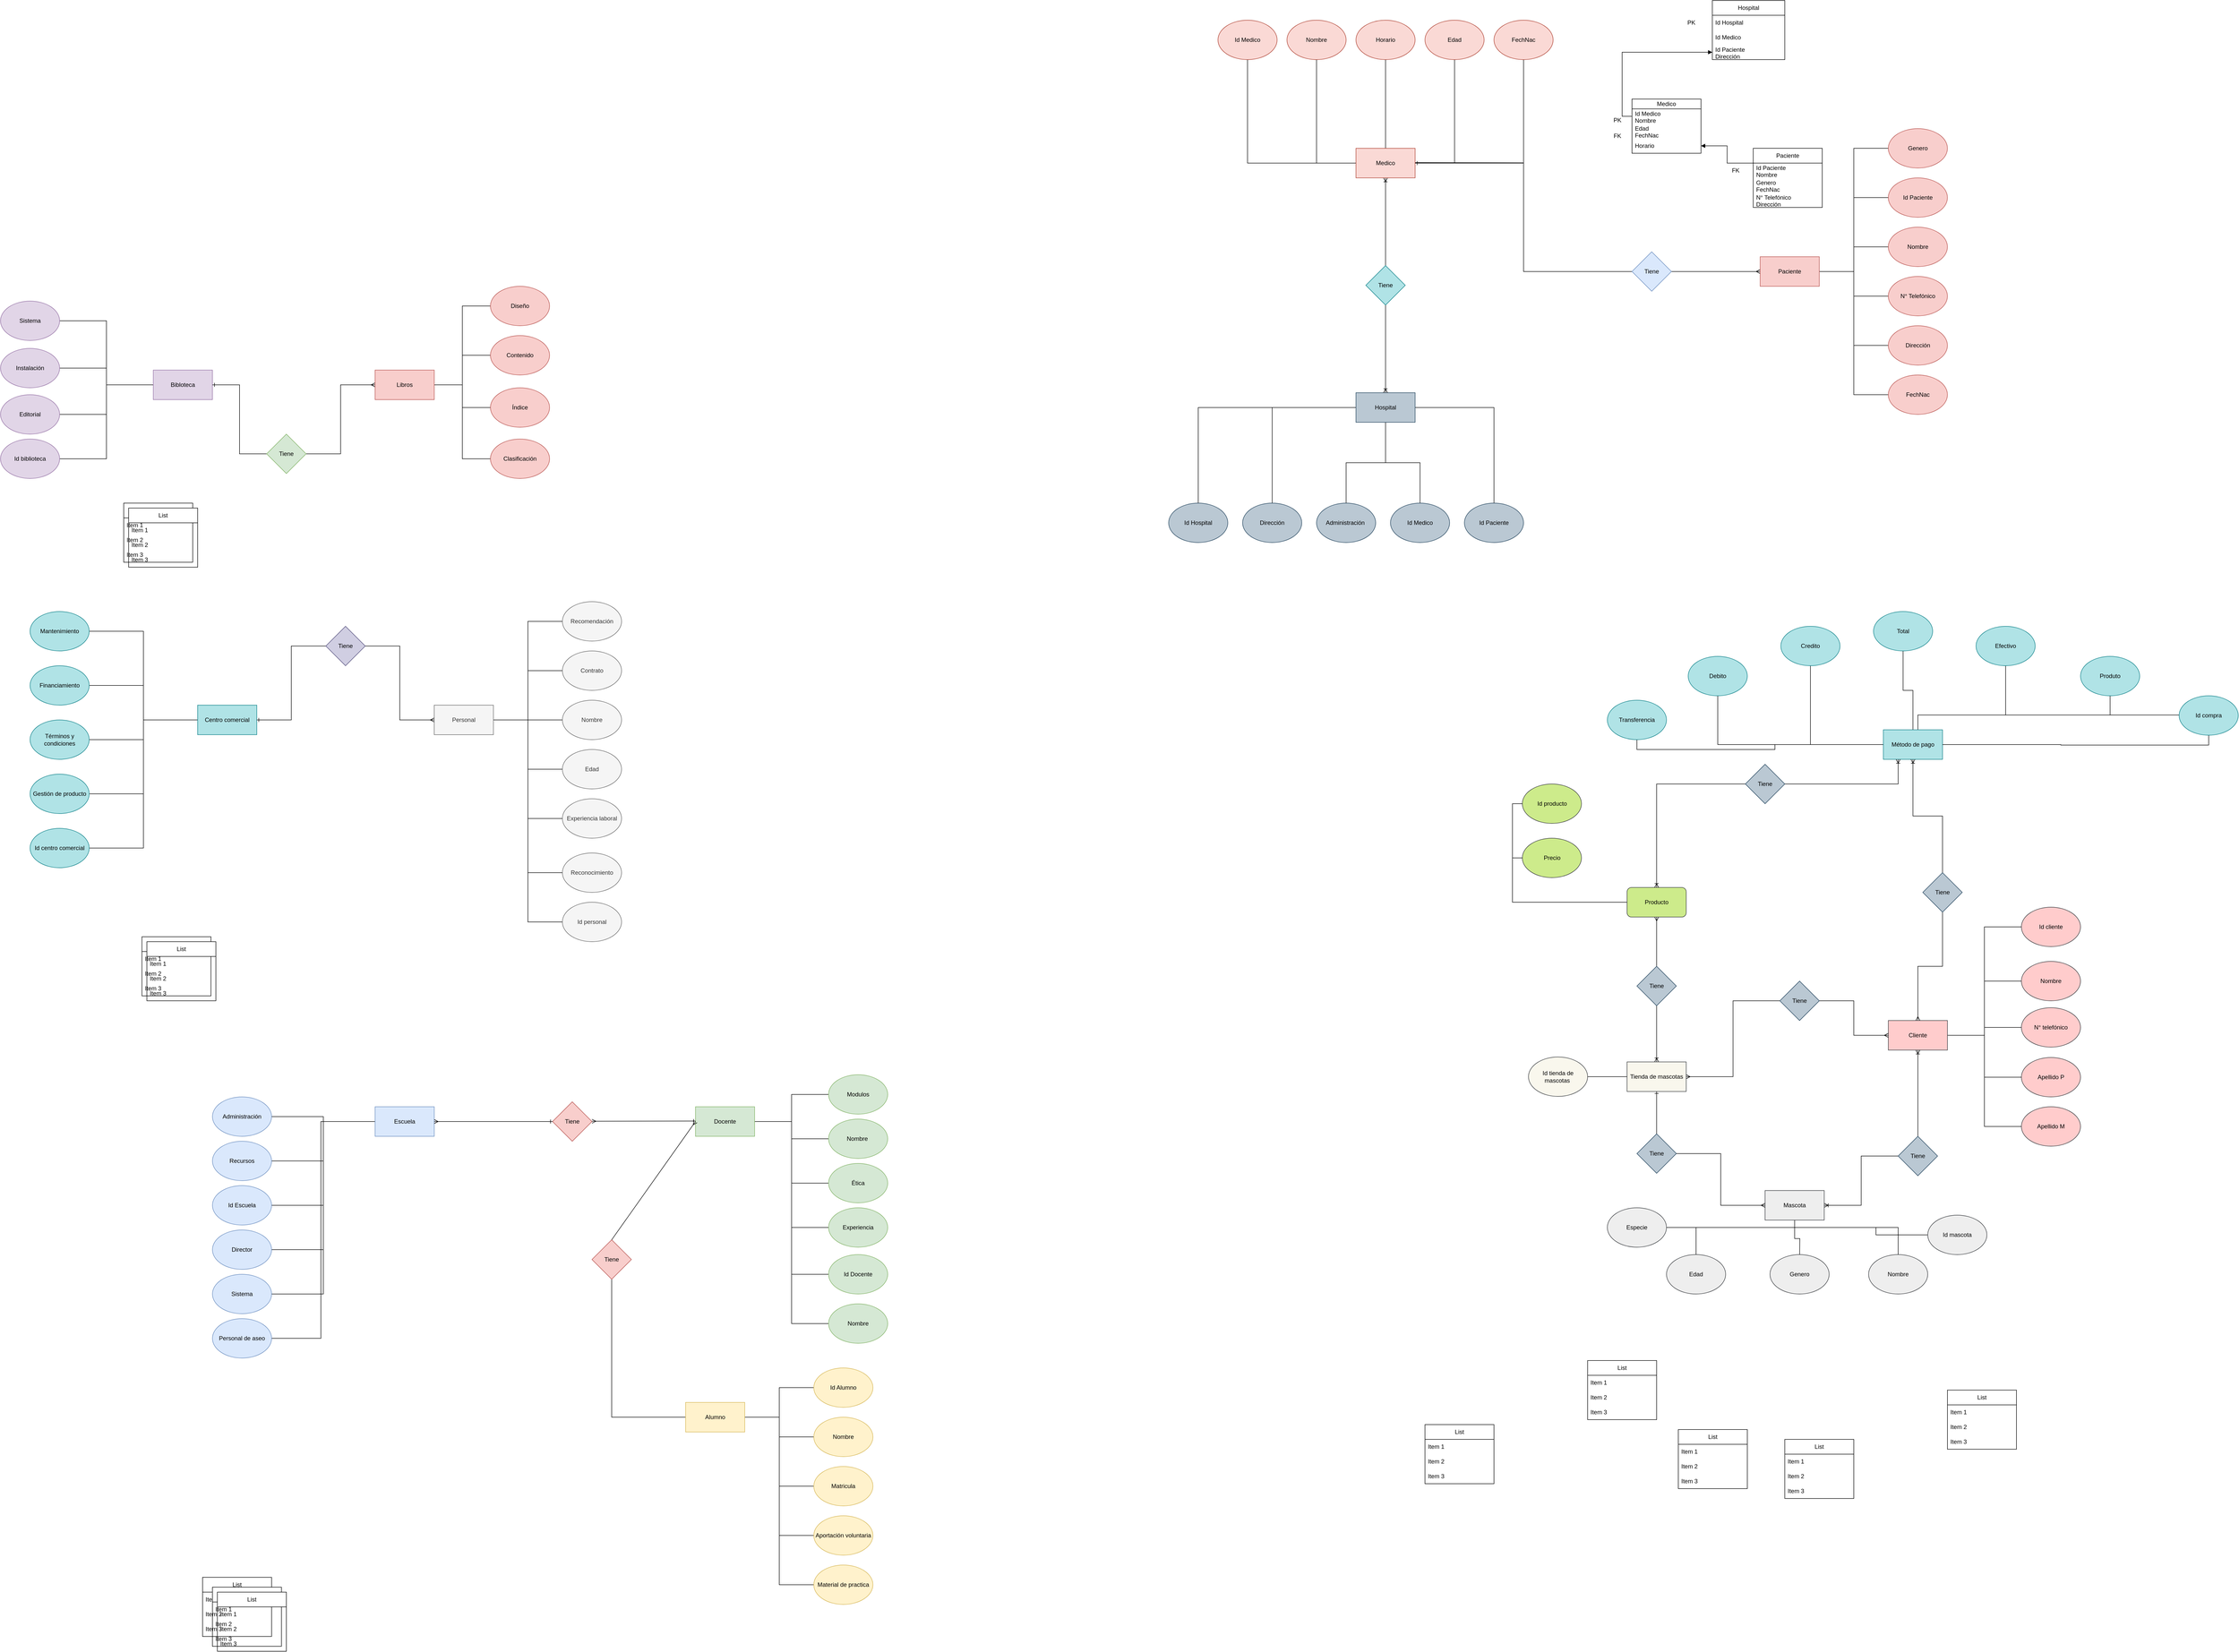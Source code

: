 <mxfile version="24.0.2" type="github">
  <diagram name="Página-1" id="UncGRlIJgYnhkhxXrw7H">
    <mxGraphModel dx="4835" dy="5783" grid="1" gridSize="10" guides="1" tooltips="1" connect="1" arrows="1" fold="1" page="1" pageScale="1" pageWidth="827" pageHeight="1169" math="0" shadow="0">
      <root>
        <mxCell id="0" />
        <mxCell id="1" parent="0" />
        <mxCell id="HU9QyjZtkQBuaY1ddd4f-9" style="edgeStyle=orthogonalEdgeStyle;rounded=0;orthogonalLoop=1;jettySize=auto;html=1;exitX=0;exitY=0.5;exitDx=0;exitDy=0;entryX=1;entryY=0.5;entryDx=0;entryDy=0;endArrow=none;endFill=0;" edge="1" parent="1" source="HU9QyjZtkQBuaY1ddd4f-1" target="HU9QyjZtkQBuaY1ddd4f-8">
          <mxGeometry relative="1" as="geometry">
            <mxPoint x="70" y="-225" as="sourcePoint" />
            <mxPoint x="-140" y="215" as="targetPoint" />
            <Array as="points">
              <mxPoint x="-50" y="-225" />
              <mxPoint x="-50" y="215" />
            </Array>
          </mxGeometry>
        </mxCell>
        <mxCell id="HU9QyjZtkQBuaY1ddd4f-10" style="edgeStyle=orthogonalEdgeStyle;rounded=0;orthogonalLoop=1;jettySize=auto;html=1;entryX=1;entryY=0.5;entryDx=0;entryDy=0;endArrow=none;endFill=0;" edge="1" parent="1" source="HU9QyjZtkQBuaY1ddd4f-1" target="HU9QyjZtkQBuaY1ddd4f-3">
          <mxGeometry relative="1" as="geometry" />
        </mxCell>
        <mxCell id="HU9QyjZtkQBuaY1ddd4f-11" style="edgeStyle=orthogonalEdgeStyle;rounded=0;orthogonalLoop=1;jettySize=auto;html=1;exitX=0;exitY=0.5;exitDx=0;exitDy=0;entryX=1;entryY=0.5;entryDx=0;entryDy=0;endArrow=none;endFill=0;" edge="1" parent="1" source="HU9QyjZtkQBuaY1ddd4f-1" target="HU9QyjZtkQBuaY1ddd4f-4">
          <mxGeometry relative="1" as="geometry" />
        </mxCell>
        <mxCell id="HU9QyjZtkQBuaY1ddd4f-12" style="edgeStyle=orthogonalEdgeStyle;rounded=0;orthogonalLoop=1;jettySize=auto;html=1;entryX=1;entryY=0.5;entryDx=0;entryDy=0;endArrow=none;endFill=0;" edge="1" parent="1" source="HU9QyjZtkQBuaY1ddd4f-1" target="HU9QyjZtkQBuaY1ddd4f-2">
          <mxGeometry relative="1" as="geometry" />
        </mxCell>
        <mxCell id="HU9QyjZtkQBuaY1ddd4f-13" style="edgeStyle=orthogonalEdgeStyle;rounded=0;orthogonalLoop=1;jettySize=auto;html=1;entryX=1;entryY=0.5;entryDx=0;entryDy=0;endArrow=none;endFill=0;" edge="1" parent="1" source="HU9QyjZtkQBuaY1ddd4f-1" target="HU9QyjZtkQBuaY1ddd4f-6">
          <mxGeometry relative="1" as="geometry" />
        </mxCell>
        <mxCell id="HU9QyjZtkQBuaY1ddd4f-14" style="edgeStyle=orthogonalEdgeStyle;rounded=0;orthogonalLoop=1;jettySize=auto;html=1;entryX=1;entryY=0.5;entryDx=0;entryDy=0;endArrow=none;endFill=0;" edge="1" parent="1" source="HU9QyjZtkQBuaY1ddd4f-1" target="HU9QyjZtkQBuaY1ddd4f-5">
          <mxGeometry relative="1" as="geometry" />
        </mxCell>
        <mxCell id="HU9QyjZtkQBuaY1ddd4f-1" value="Escuela" style="rounded=0;whiteSpace=wrap;html=1;fillColor=#dae8fc;strokeColor=#6c8ebf;" vertex="1" parent="1">
          <mxGeometry x="60" y="-255" width="120" height="60" as="geometry" />
        </mxCell>
        <mxCell id="HU9QyjZtkQBuaY1ddd4f-2" value="Id Escuela" style="ellipse;whiteSpace=wrap;html=1;fillColor=#dae8fc;strokeColor=#6c8ebf;" vertex="1" parent="1">
          <mxGeometry x="-270" y="-95" width="120" height="80" as="geometry" />
        </mxCell>
        <mxCell id="HU9QyjZtkQBuaY1ddd4f-3" value="Sistema" style="ellipse;whiteSpace=wrap;html=1;fillColor=#dae8fc;strokeColor=#6c8ebf;" vertex="1" parent="1">
          <mxGeometry x="-270" y="85" width="120" height="80" as="geometry" />
        </mxCell>
        <mxCell id="HU9QyjZtkQBuaY1ddd4f-4" value="Director" style="ellipse;whiteSpace=wrap;html=1;fillColor=#dae8fc;strokeColor=#6c8ebf;" vertex="1" parent="1">
          <mxGeometry x="-270" y="-5" width="120" height="80" as="geometry" />
        </mxCell>
        <mxCell id="HU9QyjZtkQBuaY1ddd4f-5" value="Administración" style="ellipse;whiteSpace=wrap;html=1;fillColor=#dae8fc;strokeColor=#6c8ebf;" vertex="1" parent="1">
          <mxGeometry x="-270" y="-275" width="120" height="80" as="geometry" />
        </mxCell>
        <mxCell id="HU9QyjZtkQBuaY1ddd4f-6" value="Recursos" style="ellipse;whiteSpace=wrap;html=1;fillColor=#dae8fc;strokeColor=#6c8ebf;" vertex="1" parent="1">
          <mxGeometry x="-270" y="-185" width="120" height="80" as="geometry" />
        </mxCell>
        <mxCell id="HU9QyjZtkQBuaY1ddd4f-8" value="Personal de aseo" style="ellipse;whiteSpace=wrap;html=1;fillColor=#dae8fc;strokeColor=#6c8ebf;" vertex="1" parent="1">
          <mxGeometry x="-270" y="175" width="120" height="80" as="geometry" />
        </mxCell>
        <mxCell id="HU9QyjZtkQBuaY1ddd4f-24" style="edgeStyle=orthogonalEdgeStyle;rounded=0;orthogonalLoop=1;jettySize=auto;html=1;entryX=0;entryY=0.5;entryDx=0;entryDy=0;endArrow=none;endFill=0;startArrow=none;startFill=0;" edge="1" parent="1" source="HU9QyjZtkQBuaY1ddd4f-17" target="HU9QyjZtkQBuaY1ddd4f-23">
          <mxGeometry relative="1" as="geometry" />
        </mxCell>
        <mxCell id="HU9QyjZtkQBuaY1ddd4f-25" style="edgeStyle=orthogonalEdgeStyle;rounded=0;orthogonalLoop=1;jettySize=auto;html=1;entryX=0;entryY=0.5;entryDx=0;entryDy=0;endArrow=none;endFill=0;startArrow=none;startFill=0;" edge="1" parent="1" source="HU9QyjZtkQBuaY1ddd4f-17" target="HU9QyjZtkQBuaY1ddd4f-21">
          <mxGeometry relative="1" as="geometry" />
        </mxCell>
        <mxCell id="HU9QyjZtkQBuaY1ddd4f-26" style="edgeStyle=orthogonalEdgeStyle;rounded=0;orthogonalLoop=1;jettySize=auto;html=1;entryX=0;entryY=0.5;entryDx=0;entryDy=0;endArrow=none;endFill=0;startArrow=none;startFill=0;" edge="1" parent="1" source="HU9QyjZtkQBuaY1ddd4f-17" target="HU9QyjZtkQBuaY1ddd4f-20">
          <mxGeometry relative="1" as="geometry" />
        </mxCell>
        <mxCell id="HU9QyjZtkQBuaY1ddd4f-27" style="edgeStyle=orthogonalEdgeStyle;rounded=0;orthogonalLoop=1;jettySize=auto;html=1;entryX=0;entryY=0.5;entryDx=0;entryDy=0;endArrow=none;endFill=0;startArrow=none;startFill=0;" edge="1" parent="1" source="HU9QyjZtkQBuaY1ddd4f-17" target="HU9QyjZtkQBuaY1ddd4f-19">
          <mxGeometry relative="1" as="geometry" />
        </mxCell>
        <mxCell id="HU9QyjZtkQBuaY1ddd4f-39" style="edgeStyle=orthogonalEdgeStyle;rounded=0;orthogonalLoop=1;jettySize=auto;html=1;entryX=0;entryY=0.5;entryDx=0;entryDy=0;endArrow=none;endFill=0;startArrow=none;startFill=0;" edge="1" parent="1" source="HU9QyjZtkQBuaY1ddd4f-17" target="HU9QyjZtkQBuaY1ddd4f-37">
          <mxGeometry relative="1" as="geometry" />
        </mxCell>
        <mxCell id="HU9QyjZtkQBuaY1ddd4f-40" style="edgeStyle=orthogonalEdgeStyle;rounded=0;orthogonalLoop=1;jettySize=auto;html=1;exitX=1;exitY=0.5;exitDx=0;exitDy=0;entryX=0;entryY=0.5;entryDx=0;entryDy=0;endArrow=none;endFill=0;startArrow=none;startFill=0;" edge="1" parent="1" source="HU9QyjZtkQBuaY1ddd4f-17" target="HU9QyjZtkQBuaY1ddd4f-38">
          <mxGeometry relative="1" as="geometry" />
        </mxCell>
        <mxCell id="HU9QyjZtkQBuaY1ddd4f-17" value="Docente" style="rounded=0;whiteSpace=wrap;html=1;fillColor=#d5e8d4;strokeColor=#82b366;" vertex="1" parent="1">
          <mxGeometry x="710" y="-255" width="120" height="60" as="geometry" />
        </mxCell>
        <mxCell id="HU9QyjZtkQBuaY1ddd4f-18" value="Tiene" style="rhombus;whiteSpace=wrap;html=1;fillColor=#f8cecc;strokeColor=#b85450;" vertex="1" parent="1">
          <mxGeometry x="420" y="-265" width="80" height="80" as="geometry" />
        </mxCell>
        <mxCell id="HU9QyjZtkQBuaY1ddd4f-19" value="Modulos" style="ellipse;whiteSpace=wrap;html=1;fillColor=#d5e8d4;strokeColor=#82b366;" vertex="1" parent="1">
          <mxGeometry x="980" y="-320" width="120" height="80" as="geometry" />
        </mxCell>
        <mxCell id="HU9QyjZtkQBuaY1ddd4f-20" value="Nombre&amp;nbsp;" style="ellipse;whiteSpace=wrap;html=1;fillColor=#d5e8d4;strokeColor=#82b366;" vertex="1" parent="1">
          <mxGeometry x="980" y="-230" width="120" height="80" as="geometry" />
        </mxCell>
        <mxCell id="HU9QyjZtkQBuaY1ddd4f-21" value="Ética" style="ellipse;whiteSpace=wrap;html=1;fillColor=#d5e8d4;strokeColor=#82b366;" vertex="1" parent="1">
          <mxGeometry x="980" y="-140" width="120" height="80" as="geometry" />
        </mxCell>
        <mxCell id="HU9QyjZtkQBuaY1ddd4f-23" value="Experiencia" style="ellipse;whiteSpace=wrap;html=1;fillColor=#d5e8d4;strokeColor=#82b366;" vertex="1" parent="1">
          <mxGeometry x="980" y="-50" width="120" height="80" as="geometry" />
        </mxCell>
        <mxCell id="HU9QyjZtkQBuaY1ddd4f-30" value="" style="endArrow=ERone;startArrow=ERmany;html=1;rounded=0;exitX=1;exitY=0.5;exitDx=0;exitDy=0;startFill=0;endFill=0;" edge="1" parent="1" source="HU9QyjZtkQBuaY1ddd4f-1">
          <mxGeometry width="50" height="50" relative="1" as="geometry">
            <mxPoint x="370" y="-175" as="sourcePoint" />
            <mxPoint x="420" y="-225" as="targetPoint" />
          </mxGeometry>
        </mxCell>
        <mxCell id="HU9QyjZtkQBuaY1ddd4f-31" value="" style="endArrow=ERone;startArrow=ERmany;html=1;rounded=0;exitX=1;exitY=0.5;exitDx=0;exitDy=0;endFill=0;startFill=0;" edge="1" parent="1">
          <mxGeometry width="50" height="50" relative="1" as="geometry">
            <mxPoint x="500" y="-225.59" as="sourcePoint" />
            <mxPoint x="710" y="-226" as="targetPoint" />
          </mxGeometry>
        </mxCell>
        <mxCell id="HU9QyjZtkQBuaY1ddd4f-142" style="edgeStyle=orthogonalEdgeStyle;rounded=0;orthogonalLoop=1;jettySize=auto;html=1;entryX=0;entryY=0.5;entryDx=0;entryDy=0;exitX=0.5;exitY=1;exitDx=0;exitDy=0;endArrow=none;endFill=0;" edge="1" parent="1" source="HU9QyjZtkQBuaY1ddd4f-32" target="HU9QyjZtkQBuaY1ddd4f-35">
          <mxGeometry relative="1" as="geometry" />
        </mxCell>
        <mxCell id="HU9QyjZtkQBuaY1ddd4f-32" value="Tiene" style="rhombus;whiteSpace=wrap;html=1;fillColor=#f8cecc;strokeColor=#b85450;" vertex="1" parent="1">
          <mxGeometry x="500" y="15" width="80" height="80" as="geometry" />
        </mxCell>
        <mxCell id="HU9QyjZtkQBuaY1ddd4f-33" value="" style="endArrow=ERmany;html=1;rounded=0;entryX=0;entryY=0.5;entryDx=0;entryDy=0;exitX=0.5;exitY=0;exitDx=0;exitDy=0;endFill=0;" edge="1" parent="1" source="HU9QyjZtkQBuaY1ddd4f-32" target="HU9QyjZtkQBuaY1ddd4f-17">
          <mxGeometry width="50" height="50" relative="1" as="geometry">
            <mxPoint x="630" y="65" as="sourcePoint" />
            <mxPoint x="680" y="15" as="targetPoint" />
          </mxGeometry>
        </mxCell>
        <mxCell id="HU9QyjZtkQBuaY1ddd4f-46" style="edgeStyle=orthogonalEdgeStyle;rounded=0;orthogonalLoop=1;jettySize=auto;html=1;entryX=0;entryY=0.5;entryDx=0;entryDy=0;endArrow=none;endFill=0;" edge="1" parent="1" source="HU9QyjZtkQBuaY1ddd4f-35" target="HU9QyjZtkQBuaY1ddd4f-45">
          <mxGeometry relative="1" as="geometry" />
        </mxCell>
        <mxCell id="HU9QyjZtkQBuaY1ddd4f-47" style="edgeStyle=orthogonalEdgeStyle;rounded=0;orthogonalLoop=1;jettySize=auto;html=1;entryX=0;entryY=0.5;entryDx=0;entryDy=0;endArrow=none;endFill=0;" edge="1" parent="1" source="HU9QyjZtkQBuaY1ddd4f-35" target="HU9QyjZtkQBuaY1ddd4f-43">
          <mxGeometry relative="1" as="geometry" />
        </mxCell>
        <mxCell id="HU9QyjZtkQBuaY1ddd4f-48" style="edgeStyle=orthogonalEdgeStyle;rounded=0;orthogonalLoop=1;jettySize=auto;html=1;entryX=0;entryY=0.5;entryDx=0;entryDy=0;endArrow=none;endFill=0;" edge="1" parent="1" source="HU9QyjZtkQBuaY1ddd4f-35" target="HU9QyjZtkQBuaY1ddd4f-44">
          <mxGeometry relative="1" as="geometry" />
        </mxCell>
        <mxCell id="HU9QyjZtkQBuaY1ddd4f-49" style="edgeStyle=orthogonalEdgeStyle;rounded=0;orthogonalLoop=1;jettySize=auto;html=1;entryX=0;entryY=0.5;entryDx=0;entryDy=0;endArrow=none;endFill=0;" edge="1" parent="1" source="HU9QyjZtkQBuaY1ddd4f-35" target="HU9QyjZtkQBuaY1ddd4f-41">
          <mxGeometry relative="1" as="geometry" />
        </mxCell>
        <mxCell id="HU9QyjZtkQBuaY1ddd4f-50" style="edgeStyle=orthogonalEdgeStyle;rounded=0;orthogonalLoop=1;jettySize=auto;html=1;entryX=0;entryY=0.5;entryDx=0;entryDy=0;endArrow=none;endFill=0;" edge="1" parent="1" source="HU9QyjZtkQBuaY1ddd4f-35" target="HU9QyjZtkQBuaY1ddd4f-42">
          <mxGeometry relative="1" as="geometry" />
        </mxCell>
        <mxCell id="HU9QyjZtkQBuaY1ddd4f-35" value="Alumno" style="rounded=0;whiteSpace=wrap;html=1;fillColor=#fff2cc;strokeColor=#d6b656;" vertex="1" parent="1">
          <mxGeometry x="690" y="345" width="120" height="60" as="geometry" />
        </mxCell>
        <mxCell id="HU9QyjZtkQBuaY1ddd4f-37" value="Id Docente" style="ellipse;whiteSpace=wrap;html=1;fillColor=#d5e8d4;strokeColor=#82b366;" vertex="1" parent="1">
          <mxGeometry x="980" y="45" width="120" height="80" as="geometry" />
        </mxCell>
        <mxCell id="HU9QyjZtkQBuaY1ddd4f-38" value="Nombre" style="ellipse;whiteSpace=wrap;html=1;fillColor=#d5e8d4;strokeColor=#82b366;" vertex="1" parent="1">
          <mxGeometry x="980" y="145" width="120" height="80" as="geometry" />
        </mxCell>
        <mxCell id="HU9QyjZtkQBuaY1ddd4f-41" value="Aportación voluntaria" style="ellipse;whiteSpace=wrap;html=1;fillColor=#fff2cc;strokeColor=#d6b656;" vertex="1" parent="1">
          <mxGeometry x="950" y="575" width="120" height="80" as="geometry" />
        </mxCell>
        <mxCell id="HU9QyjZtkQBuaY1ddd4f-42" value="Material de practica" style="ellipse;whiteSpace=wrap;html=1;fillColor=#fff2cc;strokeColor=#d6b656;" vertex="1" parent="1">
          <mxGeometry x="950" y="675" width="120" height="80" as="geometry" />
        </mxCell>
        <mxCell id="HU9QyjZtkQBuaY1ddd4f-43" value="Nombre" style="ellipse;whiteSpace=wrap;html=1;fillColor=#fff2cc;strokeColor=#d6b656;" vertex="1" parent="1">
          <mxGeometry x="950" y="375" width="120" height="80" as="geometry" />
        </mxCell>
        <mxCell id="HU9QyjZtkQBuaY1ddd4f-44" value="Matricula" style="ellipse;whiteSpace=wrap;html=1;fillColor=#fff2cc;strokeColor=#d6b656;" vertex="1" parent="1">
          <mxGeometry x="950" y="475" width="120" height="80" as="geometry" />
        </mxCell>
        <mxCell id="HU9QyjZtkQBuaY1ddd4f-45" value="Id Alumno" style="ellipse;whiteSpace=wrap;html=1;fillColor=#fff2cc;strokeColor=#d6b656;" vertex="1" parent="1">
          <mxGeometry x="950" y="275" width="120" height="80" as="geometry" />
        </mxCell>
        <mxCell id="HU9QyjZtkQBuaY1ddd4f-56" style="edgeStyle=orthogonalEdgeStyle;rounded=0;orthogonalLoop=1;jettySize=auto;html=1;entryX=1;entryY=0.5;entryDx=0;entryDy=0;endArrow=none;endFill=0;" edge="1" parent="1" source="HU9QyjZtkQBuaY1ddd4f-51" target="HU9QyjZtkQBuaY1ddd4f-54">
          <mxGeometry relative="1" as="geometry" />
        </mxCell>
        <mxCell id="HU9QyjZtkQBuaY1ddd4f-57" style="edgeStyle=orthogonalEdgeStyle;rounded=0;orthogonalLoop=1;jettySize=auto;html=1;entryX=1;entryY=0.5;entryDx=0;entryDy=0;endArrow=none;endFill=0;" edge="1" parent="1" source="HU9QyjZtkQBuaY1ddd4f-51" target="HU9QyjZtkQBuaY1ddd4f-55">
          <mxGeometry relative="1" as="geometry" />
        </mxCell>
        <mxCell id="HU9QyjZtkQBuaY1ddd4f-58" style="edgeStyle=orthogonalEdgeStyle;rounded=0;orthogonalLoop=1;jettySize=auto;html=1;entryX=1;entryY=0.5;entryDx=0;entryDy=0;endArrow=none;endFill=0;" edge="1" parent="1" source="HU9QyjZtkQBuaY1ddd4f-51" target="HU9QyjZtkQBuaY1ddd4f-53">
          <mxGeometry relative="1" as="geometry" />
        </mxCell>
        <mxCell id="HU9QyjZtkQBuaY1ddd4f-59" style="edgeStyle=orthogonalEdgeStyle;rounded=0;orthogonalLoop=1;jettySize=auto;html=1;entryX=1;entryY=0.5;entryDx=0;entryDy=0;endArrow=none;endFill=0;" edge="1" parent="1" source="HU9QyjZtkQBuaY1ddd4f-51" target="HU9QyjZtkQBuaY1ddd4f-52">
          <mxGeometry relative="1" as="geometry" />
        </mxCell>
        <mxCell id="HU9QyjZtkQBuaY1ddd4f-51" value="Bibloteca" style="rounded=0;whiteSpace=wrap;html=1;fillColor=#e1d5e7;strokeColor=#9673a6;" vertex="1" parent="1">
          <mxGeometry x="-390" y="-1750" width="120" height="60" as="geometry" />
        </mxCell>
        <mxCell id="HU9QyjZtkQBuaY1ddd4f-52" value="Id biblioteca" style="ellipse;whiteSpace=wrap;html=1;fillColor=#e1d5e7;strokeColor=#9673a6;" vertex="1" parent="1">
          <mxGeometry x="-700" y="-1610" width="120" height="80" as="geometry" />
        </mxCell>
        <mxCell id="HU9QyjZtkQBuaY1ddd4f-53" value="Editorial" style="ellipse;whiteSpace=wrap;html=1;fillColor=#e1d5e7;strokeColor=#9673a6;" vertex="1" parent="1">
          <mxGeometry x="-700" y="-1700" width="120" height="80" as="geometry" />
        </mxCell>
        <mxCell id="HU9QyjZtkQBuaY1ddd4f-54" value="Sistema" style="ellipse;whiteSpace=wrap;html=1;fillColor=#e1d5e7;strokeColor=#9673a6;" vertex="1" parent="1">
          <mxGeometry x="-700" y="-1890" width="120" height="80" as="geometry" />
        </mxCell>
        <mxCell id="HU9QyjZtkQBuaY1ddd4f-55" value="Instalación" style="ellipse;whiteSpace=wrap;html=1;fillColor=#e1d5e7;strokeColor=#9673a6;" vertex="1" parent="1">
          <mxGeometry x="-700" y="-1794" width="120" height="80" as="geometry" />
        </mxCell>
        <mxCell id="HU9QyjZtkQBuaY1ddd4f-61" style="edgeStyle=orthogonalEdgeStyle;rounded=0;orthogonalLoop=1;jettySize=auto;html=1;entryX=1;entryY=0.5;entryDx=0;entryDy=0;endArrow=ERone;endFill=0;" edge="1" parent="1" source="HU9QyjZtkQBuaY1ddd4f-60" target="HU9QyjZtkQBuaY1ddd4f-51">
          <mxGeometry relative="1" as="geometry" />
        </mxCell>
        <mxCell id="HU9QyjZtkQBuaY1ddd4f-63" style="edgeStyle=orthogonalEdgeStyle;rounded=0;orthogonalLoop=1;jettySize=auto;html=1;entryX=0;entryY=0.5;entryDx=0;entryDy=0;endArrow=ERmany;endFill=0;" edge="1" parent="1" source="HU9QyjZtkQBuaY1ddd4f-60" target="HU9QyjZtkQBuaY1ddd4f-62">
          <mxGeometry relative="1" as="geometry" />
        </mxCell>
        <mxCell id="HU9QyjZtkQBuaY1ddd4f-60" value="Tiene" style="rhombus;whiteSpace=wrap;html=1;fillColor=#d5e8d4;strokeColor=#82b366;" vertex="1" parent="1">
          <mxGeometry x="-160" y="-1620" width="80" height="80" as="geometry" />
        </mxCell>
        <mxCell id="HU9QyjZtkQBuaY1ddd4f-68" style="edgeStyle=orthogonalEdgeStyle;rounded=0;orthogonalLoop=1;jettySize=auto;html=1;entryX=0;entryY=0.5;entryDx=0;entryDy=0;endArrow=none;endFill=0;" edge="1" parent="1" source="HU9QyjZtkQBuaY1ddd4f-62" target="HU9QyjZtkQBuaY1ddd4f-67">
          <mxGeometry relative="1" as="geometry" />
        </mxCell>
        <mxCell id="HU9QyjZtkQBuaY1ddd4f-69" style="edgeStyle=orthogonalEdgeStyle;rounded=0;orthogonalLoop=1;jettySize=auto;html=1;endArrow=none;endFill=0;" edge="1" parent="1" source="HU9QyjZtkQBuaY1ddd4f-62" target="HU9QyjZtkQBuaY1ddd4f-66">
          <mxGeometry relative="1" as="geometry" />
        </mxCell>
        <mxCell id="HU9QyjZtkQBuaY1ddd4f-70" style="edgeStyle=orthogonalEdgeStyle;rounded=0;orthogonalLoop=1;jettySize=auto;html=1;endArrow=none;endFill=0;" edge="1" parent="1" source="HU9QyjZtkQBuaY1ddd4f-62" target="HU9QyjZtkQBuaY1ddd4f-65">
          <mxGeometry relative="1" as="geometry">
            <Array as="points">
              <mxPoint x="237" y="-1720" />
              <mxPoint x="237" y="-1674" />
            </Array>
          </mxGeometry>
        </mxCell>
        <mxCell id="HU9QyjZtkQBuaY1ddd4f-71" style="edgeStyle=orthogonalEdgeStyle;rounded=0;orthogonalLoop=1;jettySize=auto;html=1;entryX=0;entryY=0.5;entryDx=0;entryDy=0;endArrow=none;endFill=0;" edge="1" parent="1" source="HU9QyjZtkQBuaY1ddd4f-62" target="HU9QyjZtkQBuaY1ddd4f-64">
          <mxGeometry relative="1" as="geometry" />
        </mxCell>
        <mxCell id="HU9QyjZtkQBuaY1ddd4f-62" value="Libros" style="rounded=0;whiteSpace=wrap;html=1;fillColor=#f8cecc;strokeColor=#b85450;" vertex="1" parent="1">
          <mxGeometry x="60" y="-1750" width="120" height="60" as="geometry" />
        </mxCell>
        <mxCell id="HU9QyjZtkQBuaY1ddd4f-64" value="Clasificación" style="ellipse;whiteSpace=wrap;html=1;fillColor=#f8cecc;strokeColor=#b85450;" vertex="1" parent="1">
          <mxGeometry x="294" y="-1610" width="120" height="80" as="geometry" />
        </mxCell>
        <mxCell id="HU9QyjZtkQBuaY1ddd4f-65" value="Índice" style="ellipse;whiteSpace=wrap;html=1;fillColor=#f8cecc;strokeColor=#b85450;" vertex="1" parent="1">
          <mxGeometry x="294" y="-1714" width="120" height="80" as="geometry" />
        </mxCell>
        <mxCell id="HU9QyjZtkQBuaY1ddd4f-66" value="Contenido" style="ellipse;whiteSpace=wrap;html=1;fillColor=#f8cecc;strokeColor=#b85450;" vertex="1" parent="1">
          <mxGeometry x="294" y="-1820" width="120" height="80" as="geometry" />
        </mxCell>
        <mxCell id="HU9QyjZtkQBuaY1ddd4f-67" value="Diseño" style="ellipse;whiteSpace=wrap;html=1;fillColor=#f8cecc;strokeColor=#b85450;" vertex="1" parent="1">
          <mxGeometry x="294" y="-1920" width="120" height="80" as="geometry" />
        </mxCell>
        <mxCell id="HU9QyjZtkQBuaY1ddd4f-77" style="edgeStyle=orthogonalEdgeStyle;rounded=0;orthogonalLoop=1;jettySize=auto;html=1;entryX=1;entryY=0.5;entryDx=0;entryDy=0;endArrow=none;endFill=0;" edge="1" parent="1" source="HU9QyjZtkQBuaY1ddd4f-72" target="HU9QyjZtkQBuaY1ddd4f-76">
          <mxGeometry relative="1" as="geometry" />
        </mxCell>
        <mxCell id="HU9QyjZtkQBuaY1ddd4f-78" style="edgeStyle=orthogonalEdgeStyle;rounded=0;orthogonalLoop=1;jettySize=auto;html=1;entryX=1;entryY=0.5;entryDx=0;entryDy=0;endArrow=none;endFill=0;" edge="1" parent="1" source="HU9QyjZtkQBuaY1ddd4f-72" target="HU9QyjZtkQBuaY1ddd4f-75">
          <mxGeometry relative="1" as="geometry" />
        </mxCell>
        <mxCell id="HU9QyjZtkQBuaY1ddd4f-79" style="edgeStyle=orthogonalEdgeStyle;rounded=0;orthogonalLoop=1;jettySize=auto;html=1;entryX=1;entryY=0.5;entryDx=0;entryDy=0;endArrow=none;endFill=0;" edge="1" parent="1" source="HU9QyjZtkQBuaY1ddd4f-72" target="HU9QyjZtkQBuaY1ddd4f-74">
          <mxGeometry relative="1" as="geometry" />
        </mxCell>
        <mxCell id="HU9QyjZtkQBuaY1ddd4f-80" style="edgeStyle=orthogonalEdgeStyle;rounded=0;orthogonalLoop=1;jettySize=auto;html=1;entryX=1;entryY=0.5;entryDx=0;entryDy=0;endArrow=none;endFill=0;" edge="1" parent="1" source="HU9QyjZtkQBuaY1ddd4f-72" target="HU9QyjZtkQBuaY1ddd4f-73">
          <mxGeometry relative="1" as="geometry" />
        </mxCell>
        <mxCell id="HU9QyjZtkQBuaY1ddd4f-93" style="edgeStyle=orthogonalEdgeStyle;rounded=0;orthogonalLoop=1;jettySize=auto;html=1;entryX=1;entryY=0.5;entryDx=0;entryDy=0;endArrow=none;endFill=0;" edge="1" parent="1" source="HU9QyjZtkQBuaY1ddd4f-72" target="HU9QyjZtkQBuaY1ddd4f-92">
          <mxGeometry relative="1" as="geometry" />
        </mxCell>
        <mxCell id="HU9QyjZtkQBuaY1ddd4f-72" value="Centro comercial" style="rounded=0;whiteSpace=wrap;html=1;fillColor=#b0e3e6;strokeColor=#0e8088;" vertex="1" parent="1">
          <mxGeometry x="-300" y="-1070" width="120" height="60" as="geometry" />
        </mxCell>
        <mxCell id="HU9QyjZtkQBuaY1ddd4f-73" value="Gestión de producto" style="ellipse;whiteSpace=wrap;html=1;fillColor=#b0e3e6;strokeColor=#0e8088;" vertex="1" parent="1">
          <mxGeometry x="-640" y="-930" width="120" height="80" as="geometry" />
        </mxCell>
        <mxCell id="HU9QyjZtkQBuaY1ddd4f-74" value="Términos y condiciones" style="ellipse;whiteSpace=wrap;html=1;fillColor=#b0e3e6;strokeColor=#0e8088;" vertex="1" parent="1">
          <mxGeometry x="-640" y="-1040" width="120" height="80" as="geometry" />
        </mxCell>
        <mxCell id="HU9QyjZtkQBuaY1ddd4f-75" value="Financiamiento" style="ellipse;whiteSpace=wrap;html=1;fillColor=#b0e3e6;strokeColor=#0e8088;" vertex="1" parent="1">
          <mxGeometry x="-640" y="-1150" width="120" height="80" as="geometry" />
        </mxCell>
        <mxCell id="HU9QyjZtkQBuaY1ddd4f-76" value="Mantenimiento" style="ellipse;whiteSpace=wrap;html=1;fillColor=#b0e3e6;strokeColor=#0e8088;" vertex="1" parent="1">
          <mxGeometry x="-640" y="-1260" width="120" height="80" as="geometry" />
        </mxCell>
        <mxCell id="HU9QyjZtkQBuaY1ddd4f-83" style="edgeStyle=orthogonalEdgeStyle;rounded=0;orthogonalLoop=1;jettySize=auto;html=1;entryX=0;entryY=0.5;entryDx=0;entryDy=0;endArrow=ERmany;endFill=0;" edge="1" parent="1" source="HU9QyjZtkQBuaY1ddd4f-81" target="HU9QyjZtkQBuaY1ddd4f-82">
          <mxGeometry relative="1" as="geometry" />
        </mxCell>
        <mxCell id="HU9QyjZtkQBuaY1ddd4f-84" style="edgeStyle=orthogonalEdgeStyle;rounded=0;orthogonalLoop=1;jettySize=auto;html=1;entryX=1;entryY=0.5;entryDx=0;entryDy=0;endArrow=ERone;endFill=0;" edge="1" parent="1" source="HU9QyjZtkQBuaY1ddd4f-81" target="HU9QyjZtkQBuaY1ddd4f-72">
          <mxGeometry relative="1" as="geometry" />
        </mxCell>
        <mxCell id="HU9QyjZtkQBuaY1ddd4f-81" value="Tiene" style="rhombus;whiteSpace=wrap;html=1;fillColor=#d0cee2;strokeColor=#56517e;" vertex="1" parent="1">
          <mxGeometry x="-40" y="-1230" width="80" height="80" as="geometry" />
        </mxCell>
        <mxCell id="HU9QyjZtkQBuaY1ddd4f-94" style="edgeStyle=orthogonalEdgeStyle;rounded=0;orthogonalLoop=1;jettySize=auto;html=1;entryX=0;entryY=0.5;entryDx=0;entryDy=0;endArrow=none;endFill=0;" edge="1" parent="1" source="HU9QyjZtkQBuaY1ddd4f-82" target="HU9QyjZtkQBuaY1ddd4f-88">
          <mxGeometry relative="1" as="geometry" />
        </mxCell>
        <mxCell id="HU9QyjZtkQBuaY1ddd4f-95" style="edgeStyle=orthogonalEdgeStyle;rounded=0;orthogonalLoop=1;jettySize=auto;html=1;entryX=0;entryY=0.5;entryDx=0;entryDy=0;endArrow=none;endFill=0;" edge="1" parent="1" source="HU9QyjZtkQBuaY1ddd4f-82" target="HU9QyjZtkQBuaY1ddd4f-87">
          <mxGeometry relative="1" as="geometry" />
        </mxCell>
        <mxCell id="HU9QyjZtkQBuaY1ddd4f-96" style="edgeStyle=orthogonalEdgeStyle;rounded=0;orthogonalLoop=1;jettySize=auto;html=1;entryX=0;entryY=0.5;entryDx=0;entryDy=0;endArrow=none;endFill=0;" edge="1" parent="1" source="HU9QyjZtkQBuaY1ddd4f-82" target="HU9QyjZtkQBuaY1ddd4f-86">
          <mxGeometry relative="1" as="geometry" />
        </mxCell>
        <mxCell id="HU9QyjZtkQBuaY1ddd4f-97" style="edgeStyle=orthogonalEdgeStyle;rounded=0;orthogonalLoop=1;jettySize=auto;html=1;entryX=0;entryY=0.5;entryDx=0;entryDy=0;endArrow=none;endFill=0;" edge="1" parent="1" source="HU9QyjZtkQBuaY1ddd4f-82" target="HU9QyjZtkQBuaY1ddd4f-85">
          <mxGeometry relative="1" as="geometry" />
        </mxCell>
        <mxCell id="HU9QyjZtkQBuaY1ddd4f-98" style="edgeStyle=orthogonalEdgeStyle;rounded=0;orthogonalLoop=1;jettySize=auto;html=1;entryX=0;entryY=0.5;entryDx=0;entryDy=0;endArrow=none;endFill=0;" edge="1" parent="1" source="HU9QyjZtkQBuaY1ddd4f-82" target="HU9QyjZtkQBuaY1ddd4f-91">
          <mxGeometry relative="1" as="geometry" />
        </mxCell>
        <mxCell id="HU9QyjZtkQBuaY1ddd4f-99" style="edgeStyle=orthogonalEdgeStyle;rounded=0;orthogonalLoop=1;jettySize=auto;html=1;entryX=0;entryY=0.5;entryDx=0;entryDy=0;endArrow=none;endFill=0;" edge="1" parent="1" source="HU9QyjZtkQBuaY1ddd4f-82" target="HU9QyjZtkQBuaY1ddd4f-90">
          <mxGeometry relative="1" as="geometry" />
        </mxCell>
        <mxCell id="HU9QyjZtkQBuaY1ddd4f-100" style="edgeStyle=orthogonalEdgeStyle;rounded=0;orthogonalLoop=1;jettySize=auto;html=1;entryX=0;entryY=0.5;entryDx=0;entryDy=0;endArrow=none;endFill=0;" edge="1" parent="1" source="HU9QyjZtkQBuaY1ddd4f-82" target="HU9QyjZtkQBuaY1ddd4f-89">
          <mxGeometry relative="1" as="geometry" />
        </mxCell>
        <mxCell id="HU9QyjZtkQBuaY1ddd4f-82" value="Personal" style="rounded=0;whiteSpace=wrap;html=1;fillColor=#f5f5f5;fontColor=#333333;strokeColor=#666666;" vertex="1" parent="1">
          <mxGeometry x="180" y="-1070" width="120" height="60" as="geometry" />
        </mxCell>
        <mxCell id="HU9QyjZtkQBuaY1ddd4f-85" value="Edad" style="ellipse;whiteSpace=wrap;html=1;fillColor=#f5f5f5;fontColor=#333333;strokeColor=#666666;" vertex="1" parent="1">
          <mxGeometry x="440" y="-980" width="120" height="80" as="geometry" />
        </mxCell>
        <mxCell id="HU9QyjZtkQBuaY1ddd4f-86" value="Nombre" style="ellipse;whiteSpace=wrap;html=1;fillColor=#f5f5f5;fontColor=#333333;strokeColor=#666666;" vertex="1" parent="1">
          <mxGeometry x="440" y="-1080" width="120" height="80" as="geometry" />
        </mxCell>
        <mxCell id="HU9QyjZtkQBuaY1ddd4f-87" value="Contrato" style="ellipse;whiteSpace=wrap;html=1;fillColor=#f5f5f5;fontColor=#333333;strokeColor=#666666;" vertex="1" parent="1">
          <mxGeometry x="440" y="-1180" width="120" height="80" as="geometry" />
        </mxCell>
        <mxCell id="HU9QyjZtkQBuaY1ddd4f-88" value="Recomendación" style="ellipse;whiteSpace=wrap;html=1;fillColor=#f5f5f5;fontColor=#333333;strokeColor=#666666;" vertex="1" parent="1">
          <mxGeometry x="440" y="-1280" width="120" height="80" as="geometry" />
        </mxCell>
        <mxCell id="HU9QyjZtkQBuaY1ddd4f-89" value="Id personal" style="ellipse;whiteSpace=wrap;html=1;fillColor=#f5f5f5;fontColor=#333333;strokeColor=#666666;" vertex="1" parent="1">
          <mxGeometry x="440" y="-670" width="120" height="80" as="geometry" />
        </mxCell>
        <mxCell id="HU9QyjZtkQBuaY1ddd4f-90" value="Reconocimiento" style="ellipse;whiteSpace=wrap;html=1;fillColor=#f5f5f5;fontColor=#333333;strokeColor=#666666;" vertex="1" parent="1">
          <mxGeometry x="440" y="-770" width="120" height="80" as="geometry" />
        </mxCell>
        <mxCell id="HU9QyjZtkQBuaY1ddd4f-91" value="Experiencia laboral" style="ellipse;whiteSpace=wrap;html=1;fillColor=#f5f5f5;fontColor=#333333;strokeColor=#666666;" vertex="1" parent="1">
          <mxGeometry x="440" y="-880" width="120" height="80" as="geometry" />
        </mxCell>
        <mxCell id="HU9QyjZtkQBuaY1ddd4f-92" value="Id centro comercial" style="ellipse;whiteSpace=wrap;html=1;fillColor=#b0e3e6;strokeColor=#0e8088;" vertex="1" parent="1">
          <mxGeometry x="-640" y="-820" width="120" height="80" as="geometry" />
        </mxCell>
        <mxCell id="HU9QyjZtkQBuaY1ddd4f-107" style="edgeStyle=orthogonalEdgeStyle;rounded=0;orthogonalLoop=1;jettySize=auto;html=1;entryX=0.5;entryY=0;entryDx=0;entryDy=0;endArrow=none;endFill=0;" edge="1" parent="1" source="HU9QyjZtkQBuaY1ddd4f-101" target="HU9QyjZtkQBuaY1ddd4f-105">
          <mxGeometry relative="1" as="geometry" />
        </mxCell>
        <mxCell id="HU9QyjZtkQBuaY1ddd4f-108" style="edgeStyle=orthogonalEdgeStyle;rounded=0;orthogonalLoop=1;jettySize=auto;html=1;entryX=0.5;entryY=0;entryDx=0;entryDy=0;endArrow=none;endFill=0;" edge="1" parent="1" source="HU9QyjZtkQBuaY1ddd4f-101" target="HU9QyjZtkQBuaY1ddd4f-104">
          <mxGeometry relative="1" as="geometry" />
        </mxCell>
        <mxCell id="HU9QyjZtkQBuaY1ddd4f-109" style="edgeStyle=orthogonalEdgeStyle;rounded=0;orthogonalLoop=1;jettySize=auto;html=1;entryX=0.5;entryY=0;entryDx=0;entryDy=0;endArrow=none;endFill=0;" edge="1" parent="1" source="HU9QyjZtkQBuaY1ddd4f-101" target="HU9QyjZtkQBuaY1ddd4f-103">
          <mxGeometry relative="1" as="geometry" />
        </mxCell>
        <mxCell id="HU9QyjZtkQBuaY1ddd4f-110" style="edgeStyle=orthogonalEdgeStyle;rounded=0;orthogonalLoop=1;jettySize=auto;html=1;entryX=0.5;entryY=0;entryDx=0;entryDy=0;endArrow=none;endFill=0;" edge="1" parent="1" source="HU9QyjZtkQBuaY1ddd4f-101" target="HU9QyjZtkQBuaY1ddd4f-102">
          <mxGeometry relative="1" as="geometry" />
        </mxCell>
        <mxCell id="HU9QyjZtkQBuaY1ddd4f-111" style="edgeStyle=orthogonalEdgeStyle;rounded=0;orthogonalLoop=1;jettySize=auto;html=1;entryX=0.5;entryY=0;entryDx=0;entryDy=0;endArrow=none;endFill=0;" edge="1" parent="1" source="HU9QyjZtkQBuaY1ddd4f-101" target="HU9QyjZtkQBuaY1ddd4f-106">
          <mxGeometry relative="1" as="geometry" />
        </mxCell>
        <mxCell id="HU9QyjZtkQBuaY1ddd4f-101" value="Hospital" style="rounded=0;whiteSpace=wrap;html=1;fillColor=#bac8d3;strokeColor=#23445d;" vertex="1" parent="1">
          <mxGeometry x="2050" y="-1704" width="120" height="60" as="geometry" />
        </mxCell>
        <mxCell id="HU9QyjZtkQBuaY1ddd4f-102" value="Id Medico" style="ellipse;whiteSpace=wrap;html=1;fillColor=#bac8d3;strokeColor=#23445d;" vertex="1" parent="1">
          <mxGeometry x="2120" y="-1480" width="120" height="80" as="geometry" />
        </mxCell>
        <mxCell id="HU9QyjZtkQBuaY1ddd4f-103" value="Administración&amp;nbsp;" style="ellipse;whiteSpace=wrap;html=1;fillColor=#bac8d3;strokeColor=#23445d;" vertex="1" parent="1">
          <mxGeometry x="1970" y="-1480" width="120" height="80" as="geometry" />
        </mxCell>
        <mxCell id="HU9QyjZtkQBuaY1ddd4f-104" value="Dirección" style="ellipse;whiteSpace=wrap;html=1;fillColor=#bac8d3;strokeColor=#23445d;" vertex="1" parent="1">
          <mxGeometry x="1820" y="-1480" width="120" height="80" as="geometry" />
        </mxCell>
        <mxCell id="HU9QyjZtkQBuaY1ddd4f-105" value="Id Hospital" style="ellipse;whiteSpace=wrap;html=1;fillColor=#bac8d3;strokeColor=#23445d;" vertex="1" parent="1">
          <mxGeometry x="1670" y="-1480" width="120" height="80" as="geometry" />
        </mxCell>
        <mxCell id="HU9QyjZtkQBuaY1ddd4f-106" value="Id Paciente" style="ellipse;whiteSpace=wrap;html=1;fillColor=#bac8d3;strokeColor=#23445d;" vertex="1" parent="1">
          <mxGeometry x="2270" y="-1480" width="120" height="80" as="geometry" />
        </mxCell>
        <mxCell id="HU9QyjZtkQBuaY1ddd4f-114" style="edgeStyle=orthogonalEdgeStyle;rounded=0;orthogonalLoop=1;jettySize=auto;html=1;entryX=0.5;entryY=0;entryDx=0;entryDy=0;endArrow=ERoneToMany;endFill=0;" edge="1" parent="1" source="HU9QyjZtkQBuaY1ddd4f-112" target="HU9QyjZtkQBuaY1ddd4f-101">
          <mxGeometry relative="1" as="geometry" />
        </mxCell>
        <mxCell id="HU9QyjZtkQBuaY1ddd4f-115" style="edgeStyle=orthogonalEdgeStyle;rounded=0;orthogonalLoop=1;jettySize=auto;html=1;endArrow=ERoneToMany;endFill=0;" edge="1" parent="1" source="HU9QyjZtkQBuaY1ddd4f-112" target="HU9QyjZtkQBuaY1ddd4f-113">
          <mxGeometry relative="1" as="geometry" />
        </mxCell>
        <mxCell id="HU9QyjZtkQBuaY1ddd4f-112" value="Tiene" style="rhombus;whiteSpace=wrap;html=1;fillColor=#b0e3e6;strokeColor=#0e8088;" vertex="1" parent="1">
          <mxGeometry x="2070" y="-1962" width="80" height="80" as="geometry" />
        </mxCell>
        <mxCell id="HU9QyjZtkQBuaY1ddd4f-121" style="edgeStyle=orthogonalEdgeStyle;rounded=0;orthogonalLoop=1;jettySize=auto;html=1;entryX=0.5;entryY=1;entryDx=0;entryDy=0;endArrow=none;endFill=0;" edge="1" parent="1" source="HU9QyjZtkQBuaY1ddd4f-113" target="HU9QyjZtkQBuaY1ddd4f-120">
          <mxGeometry relative="1" as="geometry" />
        </mxCell>
        <mxCell id="HU9QyjZtkQBuaY1ddd4f-122" style="edgeStyle=orthogonalEdgeStyle;rounded=0;orthogonalLoop=1;jettySize=auto;html=1;endArrow=none;endFill=0;" edge="1" parent="1" source="HU9QyjZtkQBuaY1ddd4f-113" target="HU9QyjZtkQBuaY1ddd4f-119">
          <mxGeometry relative="1" as="geometry" />
        </mxCell>
        <mxCell id="HU9QyjZtkQBuaY1ddd4f-123" style="edgeStyle=orthogonalEdgeStyle;rounded=0;orthogonalLoop=1;jettySize=auto;html=1;endArrow=none;endFill=0;" edge="1" parent="1" source="HU9QyjZtkQBuaY1ddd4f-113" target="HU9QyjZtkQBuaY1ddd4f-118">
          <mxGeometry relative="1" as="geometry" />
        </mxCell>
        <mxCell id="HU9QyjZtkQBuaY1ddd4f-124" style="edgeStyle=orthogonalEdgeStyle;rounded=0;orthogonalLoop=1;jettySize=auto;html=1;endArrow=none;endFill=0;" edge="1" parent="1" source="HU9QyjZtkQBuaY1ddd4f-113" target="HU9QyjZtkQBuaY1ddd4f-117">
          <mxGeometry relative="1" as="geometry" />
        </mxCell>
        <mxCell id="HU9QyjZtkQBuaY1ddd4f-125" style="edgeStyle=orthogonalEdgeStyle;rounded=0;orthogonalLoop=1;jettySize=auto;html=1;endArrow=none;endFill=0;" edge="1" parent="1" target="HU9QyjZtkQBuaY1ddd4f-116">
          <mxGeometry relative="1" as="geometry">
            <mxPoint x="2170" y="-2171" as="sourcePoint" />
            <mxPoint x="2390" y="-2381" as="targetPoint" />
          </mxGeometry>
        </mxCell>
        <mxCell id="HU9QyjZtkQBuaY1ddd4f-113" value="Medico" style="rounded=0;whiteSpace=wrap;html=1;fillColor=#fad9d5;strokeColor=#ae4132;" vertex="1" parent="1">
          <mxGeometry x="2050" y="-2200" width="120" height="60" as="geometry" />
        </mxCell>
        <mxCell id="HU9QyjZtkQBuaY1ddd4f-116" value="FechNac" style="ellipse;whiteSpace=wrap;html=1;fillColor=#fad9d5;strokeColor=#ae4132;" vertex="1" parent="1">
          <mxGeometry x="2330" y="-2460" width="120" height="80" as="geometry" />
        </mxCell>
        <mxCell id="HU9QyjZtkQBuaY1ddd4f-117" value="Edad" style="ellipse;whiteSpace=wrap;html=1;fillColor=#fad9d5;strokeColor=#ae4132;" vertex="1" parent="1">
          <mxGeometry x="2190" y="-2460" width="120" height="80" as="geometry" />
        </mxCell>
        <mxCell id="HU9QyjZtkQBuaY1ddd4f-118" value="Horario" style="ellipse;whiteSpace=wrap;html=1;fillColor=#fad9d5;strokeColor=#ae4132;" vertex="1" parent="1">
          <mxGeometry x="2050" y="-2460" width="120" height="80" as="geometry" />
        </mxCell>
        <mxCell id="HU9QyjZtkQBuaY1ddd4f-119" value="Nombre" style="ellipse;whiteSpace=wrap;html=1;fillColor=#fad9d5;strokeColor=#ae4132;" vertex="1" parent="1">
          <mxGeometry x="1910" y="-2460" width="120" height="80" as="geometry" />
        </mxCell>
        <mxCell id="HU9QyjZtkQBuaY1ddd4f-120" value="Id Medico" style="ellipse;whiteSpace=wrap;html=1;fillColor=#fad9d5;strokeColor=#ae4132;" vertex="1" parent="1">
          <mxGeometry x="1770" y="-2460" width="120" height="80" as="geometry" />
        </mxCell>
        <mxCell id="HU9QyjZtkQBuaY1ddd4f-127" style="edgeStyle=orthogonalEdgeStyle;rounded=0;orthogonalLoop=1;jettySize=auto;html=1;entryX=1;entryY=0.5;entryDx=0;entryDy=0;endArrow=ERone;endFill=0;" edge="1" parent="1" source="HU9QyjZtkQBuaY1ddd4f-126" target="HU9QyjZtkQBuaY1ddd4f-113">
          <mxGeometry relative="1" as="geometry" />
        </mxCell>
        <mxCell id="HU9QyjZtkQBuaY1ddd4f-129" style="edgeStyle=orthogonalEdgeStyle;rounded=0;orthogonalLoop=1;jettySize=auto;html=1;entryX=0;entryY=0.5;entryDx=0;entryDy=0;endArrow=ERmany;endFill=0;" edge="1" parent="1" source="HU9QyjZtkQBuaY1ddd4f-126" target="HU9QyjZtkQBuaY1ddd4f-128">
          <mxGeometry relative="1" as="geometry" />
        </mxCell>
        <mxCell id="HU9QyjZtkQBuaY1ddd4f-126" value="Tiene" style="rhombus;whiteSpace=wrap;html=1;fillColor=#dae8fc;strokeColor=#6c8ebf;" vertex="1" parent="1">
          <mxGeometry x="2610" y="-1990" width="80" height="80" as="geometry" />
        </mxCell>
        <mxCell id="HU9QyjZtkQBuaY1ddd4f-134" style="edgeStyle=orthogonalEdgeStyle;rounded=0;orthogonalLoop=1;jettySize=auto;html=1;entryX=0;entryY=0.5;entryDx=0;entryDy=0;endArrow=none;endFill=0;" edge="1" parent="1" source="HU9QyjZtkQBuaY1ddd4f-128" target="HU9QyjZtkQBuaY1ddd4f-133">
          <mxGeometry relative="1" as="geometry" />
        </mxCell>
        <mxCell id="HU9QyjZtkQBuaY1ddd4f-135" style="edgeStyle=orthogonalEdgeStyle;rounded=0;orthogonalLoop=1;jettySize=auto;html=1;entryX=0;entryY=0.5;entryDx=0;entryDy=0;endArrow=none;endFill=0;" edge="1" parent="1" source="HU9QyjZtkQBuaY1ddd4f-128" target="HU9QyjZtkQBuaY1ddd4f-132">
          <mxGeometry relative="1" as="geometry" />
        </mxCell>
        <mxCell id="HU9QyjZtkQBuaY1ddd4f-136" style="edgeStyle=orthogonalEdgeStyle;rounded=0;orthogonalLoop=1;jettySize=auto;html=1;entryX=0;entryY=0.5;entryDx=0;entryDy=0;endArrow=none;endFill=0;" edge="1" parent="1" source="HU9QyjZtkQBuaY1ddd4f-128" target="HU9QyjZtkQBuaY1ddd4f-131">
          <mxGeometry relative="1" as="geometry" />
        </mxCell>
        <mxCell id="HU9QyjZtkQBuaY1ddd4f-137" style="edgeStyle=orthogonalEdgeStyle;rounded=0;orthogonalLoop=1;jettySize=auto;html=1;entryX=0;entryY=0.5;entryDx=0;entryDy=0;endArrow=none;endFill=0;" edge="1" parent="1" source="HU9QyjZtkQBuaY1ddd4f-128" target="HU9QyjZtkQBuaY1ddd4f-130">
          <mxGeometry relative="1" as="geometry" />
        </mxCell>
        <mxCell id="HU9QyjZtkQBuaY1ddd4f-140" style="edgeStyle=orthogonalEdgeStyle;rounded=0;orthogonalLoop=1;jettySize=auto;html=1;entryX=0;entryY=0.5;entryDx=0;entryDy=0;endArrow=none;endFill=0;" edge="1" parent="1" source="HU9QyjZtkQBuaY1ddd4f-128" target="HU9QyjZtkQBuaY1ddd4f-139">
          <mxGeometry relative="1" as="geometry" />
        </mxCell>
        <mxCell id="HU9QyjZtkQBuaY1ddd4f-141" style="edgeStyle=orthogonalEdgeStyle;rounded=0;orthogonalLoop=1;jettySize=auto;html=1;entryX=0;entryY=0.5;entryDx=0;entryDy=0;endArrow=none;endFill=0;" edge="1" parent="1" source="HU9QyjZtkQBuaY1ddd4f-128" target="HU9QyjZtkQBuaY1ddd4f-138">
          <mxGeometry relative="1" as="geometry" />
        </mxCell>
        <mxCell id="HU9QyjZtkQBuaY1ddd4f-128" value="Paciente" style="rounded=0;whiteSpace=wrap;html=1;fillColor=#f8cecc;strokeColor=#b85450;" vertex="1" parent="1">
          <mxGeometry x="2870" y="-1980" width="120" height="60" as="geometry" />
        </mxCell>
        <mxCell id="HU9QyjZtkQBuaY1ddd4f-130" value="Dirección" style="ellipse;whiteSpace=wrap;html=1;fillColor=#f8cecc;strokeColor=#b85450;" vertex="1" parent="1">
          <mxGeometry x="3130" y="-1840" width="120" height="80" as="geometry" />
        </mxCell>
        <mxCell id="HU9QyjZtkQBuaY1ddd4f-131" value="N° Telefónico" style="ellipse;whiteSpace=wrap;html=1;fillColor=#f8cecc;strokeColor=#b85450;" vertex="1" parent="1">
          <mxGeometry x="3130" y="-1940" width="120" height="80" as="geometry" />
        </mxCell>
        <mxCell id="HU9QyjZtkQBuaY1ddd4f-132" value="Nombre" style="ellipse;whiteSpace=wrap;html=1;fillColor=#f8cecc;strokeColor=#b85450;" vertex="1" parent="1">
          <mxGeometry x="3130" y="-2040" width="120" height="80" as="geometry" />
        </mxCell>
        <mxCell id="HU9QyjZtkQBuaY1ddd4f-133" value="Id Paciente" style="ellipse;whiteSpace=wrap;html=1;fillColor=#f8cecc;strokeColor=#b85450;" vertex="1" parent="1">
          <mxGeometry x="3130" y="-2140" width="120" height="80" as="geometry" />
        </mxCell>
        <mxCell id="HU9QyjZtkQBuaY1ddd4f-138" value="Genero" style="ellipse;whiteSpace=wrap;html=1;fillColor=#f8cecc;strokeColor=#b85450;" vertex="1" parent="1">
          <mxGeometry x="3130" y="-2240" width="120" height="80" as="geometry" />
        </mxCell>
        <mxCell id="HU9QyjZtkQBuaY1ddd4f-139" value="FechNac" style="ellipse;whiteSpace=wrap;html=1;fillColor=#f8cecc;strokeColor=#b85450;" vertex="1" parent="1">
          <mxGeometry x="3130" y="-1740" width="120" height="80" as="geometry" />
        </mxCell>
        <mxCell id="HU9QyjZtkQBuaY1ddd4f-153" style="edgeStyle=orthogonalEdgeStyle;rounded=0;orthogonalLoop=1;jettySize=auto;html=1;entryX=1;entryY=0.5;entryDx=0;entryDy=0;endArrow=none;endFill=0;" edge="1" parent="1" source="HU9QyjZtkQBuaY1ddd4f-143" target="HU9QyjZtkQBuaY1ddd4f-145">
          <mxGeometry relative="1" as="geometry" />
        </mxCell>
        <mxCell id="HU9QyjZtkQBuaY1ddd4f-154" style="edgeStyle=orthogonalEdgeStyle;rounded=0;orthogonalLoop=1;jettySize=auto;html=1;entryX=0.5;entryY=1;entryDx=0;entryDy=0;endArrow=none;endFill=0;startArrow=ERoneToMany;startFill=0;" edge="1" parent="1" source="HU9QyjZtkQBuaY1ddd4f-143" target="HU9QyjZtkQBuaY1ddd4f-148">
          <mxGeometry relative="1" as="geometry" />
        </mxCell>
        <mxCell id="HU9QyjZtkQBuaY1ddd4f-143" value="Tienda de mascotas" style="rounded=0;whiteSpace=wrap;html=1;fillColor=#f9f7ed;strokeColor=#36393d;" vertex="1" parent="1">
          <mxGeometry x="2600" y="-346" width="120" height="60" as="geometry" />
        </mxCell>
        <mxCell id="HU9QyjZtkQBuaY1ddd4f-144" value="Precio" style="ellipse;whiteSpace=wrap;html=1;fillColor=#cdeb8b;strokeColor=#36393d;" vertex="1" parent="1">
          <mxGeometry x="2387.5" y="-800" width="120" height="80" as="geometry" />
        </mxCell>
        <mxCell id="HU9QyjZtkQBuaY1ddd4f-145" value="Id tienda de mascotas&amp;nbsp;" style="ellipse;whiteSpace=wrap;html=1;fillColor=#f9f7ed;strokeColor=#36393d;" vertex="1" parent="1">
          <mxGeometry x="2400" y="-356" width="120" height="80" as="geometry" />
        </mxCell>
        <mxCell id="HU9QyjZtkQBuaY1ddd4f-146" value="Id producto" style="ellipse;whiteSpace=wrap;html=1;fillColor=#cdeb8b;strokeColor=#36393d;" vertex="1" parent="1">
          <mxGeometry x="2387.5" y="-910" width="120" height="80" as="geometry" />
        </mxCell>
        <mxCell id="HU9QyjZtkQBuaY1ddd4f-147" value="Apellido P" style="ellipse;whiteSpace=wrap;html=1;fillColor=#ffcccc;strokeColor=#36393d;" vertex="1" parent="1">
          <mxGeometry x="3400" y="-355" width="120" height="80" as="geometry" />
        </mxCell>
        <mxCell id="HU9QyjZtkQBuaY1ddd4f-158" style="edgeStyle=orthogonalEdgeStyle;rounded=0;orthogonalLoop=1;jettySize=auto;html=1;entryX=0.5;entryY=1;entryDx=0;entryDy=0;endArrow=ERmany;endFill=0;" edge="1" parent="1" source="HU9QyjZtkQBuaY1ddd4f-148" target="HU9QyjZtkQBuaY1ddd4f-155">
          <mxGeometry relative="1" as="geometry" />
        </mxCell>
        <mxCell id="HU9QyjZtkQBuaY1ddd4f-148" value="Tiene" style="rhombus;whiteSpace=wrap;html=1;fillColor=#bac8d3;strokeColor=#23445d;" vertex="1" parent="1">
          <mxGeometry x="2620" y="-540" width="80" height="80" as="geometry" />
        </mxCell>
        <mxCell id="HU9QyjZtkQBuaY1ddd4f-163" style="edgeStyle=orthogonalEdgeStyle;rounded=0;orthogonalLoop=1;jettySize=auto;html=1;entryX=0;entryY=0.5;entryDx=0;entryDy=0;exitX=1;exitY=0.5;exitDx=0;exitDy=0;endArrow=none;endFill=0;" edge="1" parent="1" source="HU9QyjZtkQBuaY1ddd4f-149" target="HU9QyjZtkQBuaY1ddd4f-152">
          <mxGeometry relative="1" as="geometry">
            <mxPoint x="3360.0" y="-420" as="sourcePoint" />
          </mxGeometry>
        </mxCell>
        <mxCell id="HU9QyjZtkQBuaY1ddd4f-164" style="edgeStyle=orthogonalEdgeStyle;rounded=0;orthogonalLoop=1;jettySize=auto;html=1;entryX=0;entryY=0.5;entryDx=0;entryDy=0;endArrow=none;endFill=0;" edge="1" parent="1" source="HU9QyjZtkQBuaY1ddd4f-149" target="HU9QyjZtkQBuaY1ddd4f-151">
          <mxGeometry relative="1" as="geometry">
            <mxPoint x="3360.0" y="-420" as="sourcePoint" />
          </mxGeometry>
        </mxCell>
        <mxCell id="HU9QyjZtkQBuaY1ddd4f-165" style="edgeStyle=orthogonalEdgeStyle;rounded=0;orthogonalLoop=1;jettySize=auto;html=1;entryX=0;entryY=0.5;entryDx=0;entryDy=0;endArrow=none;endFill=0;" edge="1" parent="1" source="HU9QyjZtkQBuaY1ddd4f-149" target="HU9QyjZtkQBuaY1ddd4f-150">
          <mxGeometry relative="1" as="geometry">
            <mxPoint x="3360.0" y="-420" as="sourcePoint" />
          </mxGeometry>
        </mxCell>
        <mxCell id="HU9QyjZtkQBuaY1ddd4f-166" style="edgeStyle=orthogonalEdgeStyle;rounded=0;orthogonalLoop=1;jettySize=auto;html=1;entryX=0;entryY=0.5;entryDx=0;entryDy=0;endArrow=none;endFill=0;" edge="1" parent="1" source="HU9QyjZtkQBuaY1ddd4f-149" target="HU9QyjZtkQBuaY1ddd4f-147">
          <mxGeometry relative="1" as="geometry">
            <mxPoint x="3360.0" y="-420" as="sourcePoint" />
          </mxGeometry>
        </mxCell>
        <mxCell id="HU9QyjZtkQBuaY1ddd4f-168" style="edgeStyle=orthogonalEdgeStyle;rounded=0;orthogonalLoop=1;jettySize=auto;html=1;entryX=0;entryY=0.5;entryDx=0;entryDy=0;endArrow=none;endFill=0;" edge="1" parent="1" source="HU9QyjZtkQBuaY1ddd4f-149" target="HU9QyjZtkQBuaY1ddd4f-167">
          <mxGeometry relative="1" as="geometry" />
        </mxCell>
        <mxCell id="HU9QyjZtkQBuaY1ddd4f-149" value="Cliente" style="rounded=0;whiteSpace=wrap;html=1;fillColor=#ffcccc;strokeColor=#36393d;" vertex="1" parent="1">
          <mxGeometry x="3130" y="-430" width="120" height="60" as="geometry" />
        </mxCell>
        <mxCell id="HU9QyjZtkQBuaY1ddd4f-150" value="N° telefónico" style="ellipse;whiteSpace=wrap;html=1;fillColor=#ffcccc;strokeColor=#36393d;" vertex="1" parent="1">
          <mxGeometry x="3400" y="-456" width="120" height="80" as="geometry" />
        </mxCell>
        <mxCell id="HU9QyjZtkQBuaY1ddd4f-151" value="Nombre" style="ellipse;whiteSpace=wrap;html=1;fillColor=#ffcccc;strokeColor=#36393d;" vertex="1" parent="1">
          <mxGeometry x="3400" y="-550" width="120" height="80" as="geometry" />
        </mxCell>
        <mxCell id="HU9QyjZtkQBuaY1ddd4f-152" value="Id cliente" style="ellipse;whiteSpace=wrap;html=1;fillColor=#ffcccc;strokeColor=#36393d;" vertex="1" parent="1">
          <mxGeometry x="3400" y="-660" width="120" height="80" as="geometry" />
        </mxCell>
        <mxCell id="HU9QyjZtkQBuaY1ddd4f-156" style="edgeStyle=orthogonalEdgeStyle;rounded=0;orthogonalLoop=1;jettySize=auto;html=1;entryX=0;entryY=0.5;entryDx=0;entryDy=0;endArrow=none;endFill=0;exitX=0;exitY=0.5;exitDx=0;exitDy=0;" edge="1" parent="1" source="HU9QyjZtkQBuaY1ddd4f-155" target="HU9QyjZtkQBuaY1ddd4f-146">
          <mxGeometry relative="1" as="geometry">
            <mxPoint x="2272.5" y="-700.0" as="sourcePoint" />
          </mxGeometry>
        </mxCell>
        <mxCell id="HU9QyjZtkQBuaY1ddd4f-157" style="edgeStyle=orthogonalEdgeStyle;rounded=0;orthogonalLoop=1;jettySize=auto;html=1;entryX=0;entryY=0.5;entryDx=0;entryDy=0;endArrow=none;endFill=0;exitX=0;exitY=0.5;exitDx=0;exitDy=0;" edge="1" parent="1" source="HU9QyjZtkQBuaY1ddd4f-155" target="HU9QyjZtkQBuaY1ddd4f-144">
          <mxGeometry relative="1" as="geometry">
            <mxPoint x="2272.5" y="-700.0" as="sourcePoint" />
          </mxGeometry>
        </mxCell>
        <mxCell id="HU9QyjZtkQBuaY1ddd4f-155" value="Producto" style="rounded=1;whiteSpace=wrap;html=1;fillColor=#cdeb8b;strokeColor=#36393d;" vertex="1" parent="1">
          <mxGeometry x="2600" y="-700" width="120" height="60" as="geometry" />
        </mxCell>
        <mxCell id="HU9QyjZtkQBuaY1ddd4f-160" style="edgeStyle=orthogonalEdgeStyle;rounded=0;orthogonalLoop=1;jettySize=auto;html=1;entryX=1;entryY=0.5;entryDx=0;entryDy=0;endArrow=ERmany;endFill=0;" edge="1" parent="1" source="HU9QyjZtkQBuaY1ddd4f-159" target="HU9QyjZtkQBuaY1ddd4f-143">
          <mxGeometry relative="1" as="geometry" />
        </mxCell>
        <mxCell id="HU9QyjZtkQBuaY1ddd4f-162" style="edgeStyle=orthogonalEdgeStyle;rounded=0;orthogonalLoop=1;jettySize=auto;html=1;entryX=0;entryY=0.5;entryDx=0;entryDy=0;endArrow=ERmany;endFill=0;" edge="1" parent="1" source="HU9QyjZtkQBuaY1ddd4f-159" target="HU9QyjZtkQBuaY1ddd4f-149">
          <mxGeometry relative="1" as="geometry" />
        </mxCell>
        <mxCell id="HU9QyjZtkQBuaY1ddd4f-159" value="Tiene" style="rhombus;whiteSpace=wrap;html=1;fillColor=#bac8d3;strokeColor=#23445d;" vertex="1" parent="1">
          <mxGeometry x="2910" y="-510" width="80" height="80" as="geometry" />
        </mxCell>
        <mxCell id="HU9QyjZtkQBuaY1ddd4f-167" value="Apellido M" style="ellipse;whiteSpace=wrap;html=1;fillColor=#ffcccc;strokeColor=#36393d;" vertex="1" parent="1">
          <mxGeometry x="3400" y="-255" width="120" height="80" as="geometry" />
        </mxCell>
        <mxCell id="HU9QyjZtkQBuaY1ddd4f-172" style="edgeStyle=orthogonalEdgeStyle;rounded=0;orthogonalLoop=1;jettySize=auto;html=1;entryX=1;entryY=0.5;entryDx=0;entryDy=0;endArrow=ERoneToMany;endFill=0;" edge="1" parent="1" source="HU9QyjZtkQBuaY1ddd4f-169" target="HU9QyjZtkQBuaY1ddd4f-170">
          <mxGeometry relative="1" as="geometry" />
        </mxCell>
        <mxCell id="HU9QyjZtkQBuaY1ddd4f-175" style="edgeStyle=orthogonalEdgeStyle;rounded=0;orthogonalLoop=1;jettySize=auto;html=1;entryX=0.5;entryY=1;entryDx=0;entryDy=0;endArrow=ERoneToMany;endFill=0;" edge="1" parent="1" source="HU9QyjZtkQBuaY1ddd4f-169" target="HU9QyjZtkQBuaY1ddd4f-149">
          <mxGeometry relative="1" as="geometry" />
        </mxCell>
        <mxCell id="HU9QyjZtkQBuaY1ddd4f-169" value="Tiene" style="rhombus;whiteSpace=wrap;html=1;fillColor=#bac8d3;strokeColor=#23445d;" vertex="1" parent="1">
          <mxGeometry x="3150" y="-195" width="80" height="80" as="geometry" />
        </mxCell>
        <mxCell id="HU9QyjZtkQBuaY1ddd4f-181" value="" style="edgeStyle=orthogonalEdgeStyle;rounded=0;orthogonalLoop=1;jettySize=auto;html=1;endArrow=none;endFill=0;" edge="1" parent="1" source="HU9QyjZtkQBuaY1ddd4f-170">
          <mxGeometry relative="1" as="geometry">
            <mxPoint x="2950" y="50" as="targetPoint" />
          </mxGeometry>
        </mxCell>
        <mxCell id="HU9QyjZtkQBuaY1ddd4f-182" style="edgeStyle=orthogonalEdgeStyle;rounded=0;orthogonalLoop=1;jettySize=auto;html=1;endArrow=none;endFill=0;" edge="1" parent="1" source="HU9QyjZtkQBuaY1ddd4f-170" target="HU9QyjZtkQBuaY1ddd4f-180">
          <mxGeometry relative="1" as="geometry">
            <Array as="points">
              <mxPoint x="2940" y="-10" />
              <mxPoint x="3105" y="-10" />
              <mxPoint x="3105" y="5" />
            </Array>
          </mxGeometry>
        </mxCell>
        <mxCell id="HU9QyjZtkQBuaY1ddd4f-183" style="edgeStyle=orthogonalEdgeStyle;rounded=0;orthogonalLoop=1;jettySize=auto;html=1;endArrow=none;endFill=0;" edge="1" parent="1" source="HU9QyjZtkQBuaY1ddd4f-170" target="HU9QyjZtkQBuaY1ddd4f-176">
          <mxGeometry relative="1" as="geometry">
            <Array as="points">
              <mxPoint x="2940" y="-10" />
              <mxPoint x="3150" y="-10" />
            </Array>
          </mxGeometry>
        </mxCell>
        <mxCell id="HU9QyjZtkQBuaY1ddd4f-184" style="edgeStyle=orthogonalEdgeStyle;rounded=0;orthogonalLoop=1;jettySize=auto;html=1;endArrow=none;endFill=0;" edge="1" parent="1" source="HU9QyjZtkQBuaY1ddd4f-170" target="HU9QyjZtkQBuaY1ddd4f-177">
          <mxGeometry relative="1" as="geometry">
            <Array as="points">
              <mxPoint x="2940" y="-10" />
              <mxPoint x="2740" y="-10" />
            </Array>
          </mxGeometry>
        </mxCell>
        <mxCell id="HU9QyjZtkQBuaY1ddd4f-185" style="edgeStyle=orthogonalEdgeStyle;rounded=0;orthogonalLoop=1;jettySize=auto;html=1;endArrow=none;endFill=0;" edge="1" parent="1" source="HU9QyjZtkQBuaY1ddd4f-170" target="HU9QyjZtkQBuaY1ddd4f-179">
          <mxGeometry relative="1" as="geometry">
            <Array as="points">
              <mxPoint x="2940" y="-10" />
            </Array>
          </mxGeometry>
        </mxCell>
        <mxCell id="HU9QyjZtkQBuaY1ddd4f-170" value="Mascota" style="rounded=0;whiteSpace=wrap;html=1;fillColor=#eeeeee;strokeColor=#36393d;" vertex="1" parent="1">
          <mxGeometry x="2880" y="-85" width="120" height="60" as="geometry" />
        </mxCell>
        <mxCell id="HU9QyjZtkQBuaY1ddd4f-173" style="edgeStyle=orthogonalEdgeStyle;rounded=0;orthogonalLoop=1;jettySize=auto;html=1;entryX=0;entryY=0.5;entryDx=0;entryDy=0;endArrow=ERmany;endFill=0;" edge="1" parent="1" source="HU9QyjZtkQBuaY1ddd4f-171" target="HU9QyjZtkQBuaY1ddd4f-170">
          <mxGeometry relative="1" as="geometry" />
        </mxCell>
        <mxCell id="HU9QyjZtkQBuaY1ddd4f-174" style="edgeStyle=orthogonalEdgeStyle;rounded=0;orthogonalLoop=1;jettySize=auto;html=1;entryX=0.5;entryY=1;entryDx=0;entryDy=0;endArrow=ERone;endFill=0;" edge="1" parent="1" source="HU9QyjZtkQBuaY1ddd4f-171" target="HU9QyjZtkQBuaY1ddd4f-143">
          <mxGeometry relative="1" as="geometry" />
        </mxCell>
        <mxCell id="HU9QyjZtkQBuaY1ddd4f-171" value="Tiene" style="rhombus;whiteSpace=wrap;html=1;fillColor=#bac8d3;strokeColor=#23445d;" vertex="1" parent="1">
          <mxGeometry x="2620" y="-200" width="80" height="80" as="geometry" />
        </mxCell>
        <mxCell id="HU9QyjZtkQBuaY1ddd4f-176" value="Nombre" style="ellipse;whiteSpace=wrap;html=1;fillColor=#eeeeee;strokeColor=#36393d;" vertex="1" parent="1">
          <mxGeometry x="3090" y="45" width="120" height="80" as="geometry" />
        </mxCell>
        <mxCell id="HU9QyjZtkQBuaY1ddd4f-177" value="Edad" style="ellipse;whiteSpace=wrap;html=1;fillColor=#eeeeee;strokeColor=#36393d;" vertex="1" parent="1">
          <mxGeometry x="2680" y="45" width="120" height="80" as="geometry" />
        </mxCell>
        <mxCell id="HU9QyjZtkQBuaY1ddd4f-178" value="Genero" style="ellipse;whiteSpace=wrap;html=1;fillColor=#eeeeee;strokeColor=#36393d;" vertex="1" parent="1">
          <mxGeometry x="2890" y="45" width="120" height="80" as="geometry" />
        </mxCell>
        <mxCell id="HU9QyjZtkQBuaY1ddd4f-179" value="Especie" style="ellipse;whiteSpace=wrap;html=1;fillColor=#eeeeee;strokeColor=#36393d;" vertex="1" parent="1">
          <mxGeometry x="2560" y="-50" width="120" height="80" as="geometry" />
        </mxCell>
        <mxCell id="HU9QyjZtkQBuaY1ddd4f-180" value="Id mascota" style="ellipse;whiteSpace=wrap;html=1;fillColor=#eeeeee;strokeColor=#36393d;" vertex="1" parent="1">
          <mxGeometry x="3210" y="-35" width="120" height="80" as="geometry" />
        </mxCell>
        <mxCell id="HU9QyjZtkQBuaY1ddd4f-197" style="edgeStyle=orthogonalEdgeStyle;rounded=0;orthogonalLoop=1;jettySize=auto;html=1;entryX=0.5;entryY=1;entryDx=0;entryDy=0;endArrow=none;endFill=0;" edge="1" parent="1" source="HU9QyjZtkQBuaY1ddd4f-186" target="HU9QyjZtkQBuaY1ddd4f-193">
          <mxGeometry relative="1" as="geometry" />
        </mxCell>
        <mxCell id="HU9QyjZtkQBuaY1ddd4f-198" style="edgeStyle=orthogonalEdgeStyle;rounded=0;orthogonalLoop=1;jettySize=auto;html=1;entryX=0.5;entryY=1;entryDx=0;entryDy=0;endArrow=none;endFill=0;" edge="1" parent="1" source="HU9QyjZtkQBuaY1ddd4f-186" target="HU9QyjZtkQBuaY1ddd4f-195">
          <mxGeometry relative="1" as="geometry">
            <Array as="points">
              <mxPoint x="3190" y="-1050" />
              <mxPoint x="3368" y="-1050" />
            </Array>
          </mxGeometry>
        </mxCell>
        <mxCell id="HU9QyjZtkQBuaY1ddd4f-199" style="edgeStyle=orthogonalEdgeStyle;rounded=0;orthogonalLoop=1;jettySize=auto;html=1;entryX=0.5;entryY=1;entryDx=0;entryDy=0;endArrow=none;endFill=0;" edge="1" parent="1" source="HU9QyjZtkQBuaY1ddd4f-194" target="HU9QyjZtkQBuaY1ddd4f-196">
          <mxGeometry relative="1" as="geometry">
            <Array as="points">
              <mxPoint x="3190" y="-1050" />
              <mxPoint x="3580" y="-1050" />
            </Array>
          </mxGeometry>
        </mxCell>
        <mxCell id="HU9QyjZtkQBuaY1ddd4f-205" style="edgeStyle=orthogonalEdgeStyle;rounded=0;orthogonalLoop=1;jettySize=auto;html=1;entryX=0.5;entryY=1;entryDx=0;entryDy=0;endArrow=none;endFill=0;" edge="1" parent="1" source="HU9QyjZtkQBuaY1ddd4f-186" target="HU9QyjZtkQBuaY1ddd4f-202">
          <mxGeometry relative="1" as="geometry" />
        </mxCell>
        <mxCell id="HU9QyjZtkQBuaY1ddd4f-206" style="edgeStyle=orthogonalEdgeStyle;rounded=0;orthogonalLoop=1;jettySize=auto;html=1;entryX=0.5;entryY=1;entryDx=0;entryDy=0;endArrow=none;endFill=0;" edge="1" parent="1" source="HU9QyjZtkQBuaY1ddd4f-186" target="HU9QyjZtkQBuaY1ddd4f-203">
          <mxGeometry relative="1" as="geometry" />
        </mxCell>
        <mxCell id="HU9QyjZtkQBuaY1ddd4f-207" style="edgeStyle=orthogonalEdgeStyle;rounded=0;orthogonalLoop=1;jettySize=auto;html=1;entryX=0.5;entryY=1;entryDx=0;entryDy=0;endArrow=none;endFill=0;" edge="1" parent="1" source="HU9QyjZtkQBuaY1ddd4f-186" target="HU9QyjZtkQBuaY1ddd4f-204">
          <mxGeometry relative="1" as="geometry" />
        </mxCell>
        <mxCell id="HU9QyjZtkQBuaY1ddd4f-208" style="edgeStyle=orthogonalEdgeStyle;rounded=0;orthogonalLoop=1;jettySize=auto;html=1;entryX=0.5;entryY=1;entryDx=0;entryDy=0;endArrow=none;endFill=0;" edge="1" parent="1" source="HU9QyjZtkQBuaY1ddd4f-186" target="HU9QyjZtkQBuaY1ddd4f-194">
          <mxGeometry relative="1" as="geometry" />
        </mxCell>
        <mxCell id="HU9QyjZtkQBuaY1ddd4f-186" value="Método de pago" style="rounded=0;whiteSpace=wrap;html=1;fillColor=#b0e3e6;strokeColor=#0e8088;" vertex="1" parent="1">
          <mxGeometry x="3120" y="-1020" width="120" height="60" as="geometry" />
        </mxCell>
        <mxCell id="HU9QyjZtkQBuaY1ddd4f-191" style="edgeStyle=orthogonalEdgeStyle;rounded=0;orthogonalLoop=1;jettySize=auto;html=1;entryX=0.25;entryY=1;entryDx=0;entryDy=0;endArrow=ERoneToMany;endFill=0;" edge="1" parent="1" source="HU9QyjZtkQBuaY1ddd4f-187" target="HU9QyjZtkQBuaY1ddd4f-186">
          <mxGeometry relative="1" as="geometry">
            <mxPoint x="3060" y="-920" as="targetPoint" />
            <Array as="points">
              <mxPoint x="3150" y="-910" />
            </Array>
          </mxGeometry>
        </mxCell>
        <mxCell id="HU9QyjZtkQBuaY1ddd4f-192" style="edgeStyle=orthogonalEdgeStyle;rounded=0;orthogonalLoop=1;jettySize=auto;html=1;endArrow=ERoneToMany;endFill=0;" edge="1" parent="1" source="HU9QyjZtkQBuaY1ddd4f-187" target="HU9QyjZtkQBuaY1ddd4f-155">
          <mxGeometry relative="1" as="geometry" />
        </mxCell>
        <mxCell id="HU9QyjZtkQBuaY1ddd4f-187" value="Tiene" style="rhombus;whiteSpace=wrap;html=1;fillColor=#bac8d3;strokeColor=#23445d;" vertex="1" parent="1">
          <mxGeometry x="2840" y="-950" width="80" height="80" as="geometry" />
        </mxCell>
        <mxCell id="HU9QyjZtkQBuaY1ddd4f-189" style="edgeStyle=orthogonalEdgeStyle;rounded=0;orthogonalLoop=1;jettySize=auto;html=1;entryX=0.5;entryY=1;entryDx=0;entryDy=0;endArrow=ERoneToMany;endFill=0;" edge="1" parent="1" source="HU9QyjZtkQBuaY1ddd4f-188" target="HU9QyjZtkQBuaY1ddd4f-186">
          <mxGeometry relative="1" as="geometry" />
        </mxCell>
        <mxCell id="HU9QyjZtkQBuaY1ddd4f-190" style="edgeStyle=orthogonalEdgeStyle;rounded=0;orthogonalLoop=1;jettySize=auto;html=1;entryX=0.5;entryY=0;entryDx=0;entryDy=0;endArrow=ERmany;endFill=0;" edge="1" parent="1" source="HU9QyjZtkQBuaY1ddd4f-188" target="HU9QyjZtkQBuaY1ddd4f-149">
          <mxGeometry relative="1" as="geometry" />
        </mxCell>
        <mxCell id="HU9QyjZtkQBuaY1ddd4f-188" value="Tiene" style="rhombus;whiteSpace=wrap;html=1;fillColor=#bac8d3;strokeColor=#23445d;" vertex="1" parent="1">
          <mxGeometry x="3200" y="-730" width="80" height="80" as="geometry" />
        </mxCell>
        <mxCell id="HU9QyjZtkQBuaY1ddd4f-193" value="Total" style="ellipse;whiteSpace=wrap;html=1;fillColor=#b0e3e6;strokeColor=#0e8088;" vertex="1" parent="1">
          <mxGeometry x="3100" y="-1260" width="120" height="80" as="geometry" />
        </mxCell>
        <mxCell id="HU9QyjZtkQBuaY1ddd4f-195" value="Efectivo" style="ellipse;whiteSpace=wrap;html=1;fillColor=#b0e3e6;strokeColor=#0e8088;" vertex="1" parent="1">
          <mxGeometry x="3308" y="-1230" width="120" height="80" as="geometry" />
        </mxCell>
        <mxCell id="HU9QyjZtkQBuaY1ddd4f-196" value="Produto" style="ellipse;whiteSpace=wrap;html=1;fillColor=#b0e3e6;strokeColor=#0e8088;" vertex="1" parent="1">
          <mxGeometry x="3520" y="-1169" width="120" height="80" as="geometry" />
        </mxCell>
        <mxCell id="HU9QyjZtkQBuaY1ddd4f-202" value="Credito" style="ellipse;whiteSpace=wrap;html=1;fillColor=#b0e3e6;strokeColor=#0e8088;" vertex="1" parent="1">
          <mxGeometry x="2912" y="-1230" width="120" height="80" as="geometry" />
        </mxCell>
        <mxCell id="HU9QyjZtkQBuaY1ddd4f-203" value="Debito" style="ellipse;whiteSpace=wrap;html=1;fillColor=#b0e3e6;strokeColor=#0e8088;" vertex="1" parent="1">
          <mxGeometry x="2724" y="-1169" width="120" height="80" as="geometry" />
        </mxCell>
        <mxCell id="HU9QyjZtkQBuaY1ddd4f-204" value="Transferencia" style="ellipse;whiteSpace=wrap;html=1;fillColor=#b0e3e6;strokeColor=#0e8088;" vertex="1" parent="1">
          <mxGeometry x="2560" y="-1080" width="120" height="80" as="geometry" />
        </mxCell>
        <mxCell id="HU9QyjZtkQBuaY1ddd4f-209" value="" style="edgeStyle=orthogonalEdgeStyle;rounded=0;orthogonalLoop=1;jettySize=auto;html=1;entryX=0.5;entryY=1;entryDx=0;entryDy=0;endArrow=none;endFill=0;" edge="1" parent="1" source="HU9QyjZtkQBuaY1ddd4f-186" target="HU9QyjZtkQBuaY1ddd4f-194">
          <mxGeometry relative="1" as="geometry">
            <mxPoint x="3190" y="-1020" as="sourcePoint" />
            <mxPoint x="3580" y="-1089" as="targetPoint" />
            <Array as="points" />
          </mxGeometry>
        </mxCell>
        <mxCell id="HU9QyjZtkQBuaY1ddd4f-194" value="Id compra" style="ellipse;whiteSpace=wrap;html=1;fillColor=#b0e3e6;strokeColor=#0e8088;" vertex="1" parent="1">
          <mxGeometry x="3720" y="-1089" width="120" height="80" as="geometry" />
        </mxCell>
        <mxCell id="HU9QyjZtkQBuaY1ddd4f-210" value="Hospital" style="swimlane;fontStyle=0;childLayout=stackLayout;horizontal=1;startSize=30;horizontalStack=0;resizeParent=1;resizeParentMax=0;resizeLast=0;collapsible=1;marginBottom=0;whiteSpace=wrap;html=1;" vertex="1" parent="1">
          <mxGeometry x="2773" y="-2500" width="147" height="120" as="geometry" />
        </mxCell>
        <mxCell id="HU9QyjZtkQBuaY1ddd4f-211" value="Id Hospital" style="text;strokeColor=none;fillColor=none;align=left;verticalAlign=middle;spacingLeft=4;spacingRight=4;overflow=hidden;points=[[0,0.5],[1,0.5]];portConstraint=eastwest;rotatable=0;whiteSpace=wrap;html=1;" vertex="1" parent="HU9QyjZtkQBuaY1ddd4f-210">
          <mxGeometry y="30" width="147" height="30" as="geometry" />
        </mxCell>
        <mxCell id="HU9QyjZtkQBuaY1ddd4f-212" value="Id Medico" style="text;strokeColor=none;fillColor=none;align=left;verticalAlign=middle;spacingLeft=4;spacingRight=4;overflow=hidden;points=[[0,0.5],[1,0.5]];portConstraint=eastwest;rotatable=0;whiteSpace=wrap;html=1;" vertex="1" parent="HU9QyjZtkQBuaY1ddd4f-210">
          <mxGeometry y="60" width="147" height="30" as="geometry" />
        </mxCell>
        <mxCell id="HU9QyjZtkQBuaY1ddd4f-213" value="Id Paciente&lt;div&gt;Dirección&lt;/div&gt;" style="text;strokeColor=none;fillColor=none;align=left;verticalAlign=middle;spacingLeft=4;spacingRight=4;overflow=hidden;points=[[0,0.5],[1,0.5]];portConstraint=eastwest;rotatable=0;whiteSpace=wrap;html=1;" vertex="1" parent="HU9QyjZtkQBuaY1ddd4f-210">
          <mxGeometry y="90" width="147" height="30" as="geometry" />
        </mxCell>
        <mxCell id="HU9QyjZtkQBuaY1ddd4f-214" value="Paciente" style="swimlane;fontStyle=0;childLayout=stackLayout;horizontal=1;startSize=30;horizontalStack=0;resizeParent=1;resizeParentMax=0;resizeLast=0;collapsible=1;marginBottom=0;whiteSpace=wrap;html=1;" vertex="1" parent="1">
          <mxGeometry x="2856" y="-2200" width="140" height="120" as="geometry">
            <mxRectangle x="2760" y="-2130" width="80" height="30" as="alternateBounds" />
          </mxGeometry>
        </mxCell>
        <mxCell id="HU9QyjZtkQBuaY1ddd4f-215" value="Id Paciente&lt;div&gt;Nombre&lt;/div&gt;" style="text;strokeColor=none;fillColor=none;align=left;verticalAlign=middle;spacingLeft=4;spacingRight=4;overflow=hidden;points=[[0,0.5],[1,0.5]];portConstraint=eastwest;rotatable=0;whiteSpace=wrap;html=1;" vertex="1" parent="HU9QyjZtkQBuaY1ddd4f-214">
          <mxGeometry y="30" width="140" height="30" as="geometry" />
        </mxCell>
        <mxCell id="HU9QyjZtkQBuaY1ddd4f-216" value="Genero&lt;div&gt;FechNac&lt;/div&gt;" style="text;strokeColor=none;fillColor=none;align=left;verticalAlign=middle;spacingLeft=4;spacingRight=4;overflow=hidden;points=[[0,0.5],[1,0.5]];portConstraint=eastwest;rotatable=0;whiteSpace=wrap;html=1;" vertex="1" parent="HU9QyjZtkQBuaY1ddd4f-214">
          <mxGeometry y="60" width="140" height="30" as="geometry" />
        </mxCell>
        <mxCell id="HU9QyjZtkQBuaY1ddd4f-217" value="N° Telefónico&lt;div&gt;Dirección&amp;nbsp;&lt;/div&gt;" style="text;strokeColor=none;fillColor=none;align=left;verticalAlign=middle;spacingLeft=4;spacingRight=4;overflow=hidden;points=[[0,0.5],[1,0.5]];portConstraint=eastwest;rotatable=0;whiteSpace=wrap;html=1;" vertex="1" parent="HU9QyjZtkQBuaY1ddd4f-214">
          <mxGeometry y="90" width="140" height="30" as="geometry" />
        </mxCell>
        <mxCell id="HU9QyjZtkQBuaY1ddd4f-218" value="Medico" style="swimlane;fontStyle=0;childLayout=stackLayout;horizontal=1;startSize=20;horizontalStack=0;resizeParent=1;resizeParentMax=0;resizeLast=0;collapsible=1;marginBottom=0;whiteSpace=wrap;html=1;" vertex="1" parent="1">
          <mxGeometry x="2610" y="-2300" width="140" height="110" as="geometry" />
        </mxCell>
        <mxCell id="HU9QyjZtkQBuaY1ddd4f-219" value="Id Medico&lt;div&gt;Nombre&lt;/div&gt;" style="text;strokeColor=none;fillColor=none;align=left;verticalAlign=middle;spacingLeft=4;spacingRight=4;overflow=hidden;points=[[0,0.5],[1,0.5]];portConstraint=eastwest;rotatable=0;whiteSpace=wrap;html=1;" vertex="1" parent="HU9QyjZtkQBuaY1ddd4f-218">
          <mxGeometry y="20" width="140" height="30" as="geometry" />
        </mxCell>
        <mxCell id="HU9QyjZtkQBuaY1ddd4f-220" value="Edad&lt;div&gt;FechNac&lt;/div&gt;" style="text;strokeColor=none;fillColor=none;align=left;verticalAlign=middle;spacingLeft=4;spacingRight=4;overflow=hidden;points=[[0,0.5],[1,0.5]];portConstraint=eastwest;rotatable=0;whiteSpace=wrap;html=1;" vertex="1" parent="HU9QyjZtkQBuaY1ddd4f-218">
          <mxGeometry y="50" width="140" height="30" as="geometry" />
        </mxCell>
        <mxCell id="HU9QyjZtkQBuaY1ddd4f-221" value="Horario" style="text;strokeColor=none;fillColor=none;align=left;verticalAlign=middle;spacingLeft=4;spacingRight=4;overflow=hidden;points=[[0,0.5],[1,0.5]];portConstraint=eastwest;rotatable=0;whiteSpace=wrap;html=1;" vertex="1" parent="HU9QyjZtkQBuaY1ddd4f-218">
          <mxGeometry y="80" width="140" height="30" as="geometry" />
        </mxCell>
        <mxCell id="HU9QyjZtkQBuaY1ddd4f-226" value="List" style="swimlane;fontStyle=0;childLayout=stackLayout;horizontal=1;startSize=30;horizontalStack=0;resizeParent=1;resizeParentMax=0;resizeLast=0;collapsible=1;marginBottom=0;whiteSpace=wrap;html=1;" vertex="1" parent="1">
          <mxGeometry x="2190" y="390" width="140" height="120" as="geometry" />
        </mxCell>
        <mxCell id="HU9QyjZtkQBuaY1ddd4f-227" value="Item 1" style="text;strokeColor=none;fillColor=none;align=left;verticalAlign=middle;spacingLeft=4;spacingRight=4;overflow=hidden;points=[[0,0.5],[1,0.5]];portConstraint=eastwest;rotatable=0;whiteSpace=wrap;html=1;" vertex="1" parent="HU9QyjZtkQBuaY1ddd4f-226">
          <mxGeometry y="30" width="140" height="30" as="geometry" />
        </mxCell>
        <mxCell id="HU9QyjZtkQBuaY1ddd4f-228" value="Item 2" style="text;strokeColor=none;fillColor=none;align=left;verticalAlign=middle;spacingLeft=4;spacingRight=4;overflow=hidden;points=[[0,0.5],[1,0.5]];portConstraint=eastwest;rotatable=0;whiteSpace=wrap;html=1;" vertex="1" parent="HU9QyjZtkQBuaY1ddd4f-226">
          <mxGeometry y="60" width="140" height="30" as="geometry" />
        </mxCell>
        <mxCell id="HU9QyjZtkQBuaY1ddd4f-229" value="Item 3" style="text;strokeColor=none;fillColor=none;align=left;verticalAlign=middle;spacingLeft=4;spacingRight=4;overflow=hidden;points=[[0,0.5],[1,0.5]];portConstraint=eastwest;rotatable=0;whiteSpace=wrap;html=1;" vertex="1" parent="HU9QyjZtkQBuaY1ddd4f-226">
          <mxGeometry y="90" width="140" height="30" as="geometry" />
        </mxCell>
        <mxCell id="HU9QyjZtkQBuaY1ddd4f-230" value="List" style="swimlane;fontStyle=0;childLayout=stackLayout;horizontal=1;startSize=30;horizontalStack=0;resizeParent=1;resizeParentMax=0;resizeLast=0;collapsible=1;marginBottom=0;whiteSpace=wrap;html=1;" vertex="1" parent="1">
          <mxGeometry x="2520" y="260" width="140" height="120" as="geometry" />
        </mxCell>
        <mxCell id="HU9QyjZtkQBuaY1ddd4f-231" value="Item 1" style="text;strokeColor=none;fillColor=none;align=left;verticalAlign=middle;spacingLeft=4;spacingRight=4;overflow=hidden;points=[[0,0.5],[1,0.5]];portConstraint=eastwest;rotatable=0;whiteSpace=wrap;html=1;" vertex="1" parent="HU9QyjZtkQBuaY1ddd4f-230">
          <mxGeometry y="30" width="140" height="30" as="geometry" />
        </mxCell>
        <mxCell id="HU9QyjZtkQBuaY1ddd4f-232" value="Item 2" style="text;strokeColor=none;fillColor=none;align=left;verticalAlign=middle;spacingLeft=4;spacingRight=4;overflow=hidden;points=[[0,0.5],[1,0.5]];portConstraint=eastwest;rotatable=0;whiteSpace=wrap;html=1;" vertex="1" parent="HU9QyjZtkQBuaY1ddd4f-230">
          <mxGeometry y="60" width="140" height="30" as="geometry" />
        </mxCell>
        <mxCell id="HU9QyjZtkQBuaY1ddd4f-233" value="Item 3" style="text;strokeColor=none;fillColor=none;align=left;verticalAlign=middle;spacingLeft=4;spacingRight=4;overflow=hidden;points=[[0,0.5],[1,0.5]];portConstraint=eastwest;rotatable=0;whiteSpace=wrap;html=1;" vertex="1" parent="HU9QyjZtkQBuaY1ddd4f-230">
          <mxGeometry y="90" width="140" height="30" as="geometry" />
        </mxCell>
        <mxCell id="HU9QyjZtkQBuaY1ddd4f-234" value="List" style="swimlane;fontStyle=0;childLayout=stackLayout;horizontal=1;startSize=30;horizontalStack=0;resizeParent=1;resizeParentMax=0;resizeLast=0;collapsible=1;marginBottom=0;whiteSpace=wrap;html=1;" vertex="1" parent="1">
          <mxGeometry x="3250" y="320" width="140" height="120" as="geometry" />
        </mxCell>
        <mxCell id="HU9QyjZtkQBuaY1ddd4f-235" value="Item 1" style="text;strokeColor=none;fillColor=none;align=left;verticalAlign=middle;spacingLeft=4;spacingRight=4;overflow=hidden;points=[[0,0.5],[1,0.5]];portConstraint=eastwest;rotatable=0;whiteSpace=wrap;html=1;" vertex="1" parent="HU9QyjZtkQBuaY1ddd4f-234">
          <mxGeometry y="30" width="140" height="30" as="geometry" />
        </mxCell>
        <mxCell id="HU9QyjZtkQBuaY1ddd4f-236" value="Item 2" style="text;strokeColor=none;fillColor=none;align=left;verticalAlign=middle;spacingLeft=4;spacingRight=4;overflow=hidden;points=[[0,0.5],[1,0.5]];portConstraint=eastwest;rotatable=0;whiteSpace=wrap;html=1;" vertex="1" parent="HU9QyjZtkQBuaY1ddd4f-234">
          <mxGeometry y="60" width="140" height="30" as="geometry" />
        </mxCell>
        <mxCell id="HU9QyjZtkQBuaY1ddd4f-237" value="Item 3" style="text;strokeColor=none;fillColor=none;align=left;verticalAlign=middle;spacingLeft=4;spacingRight=4;overflow=hidden;points=[[0,0.5],[1,0.5]];portConstraint=eastwest;rotatable=0;whiteSpace=wrap;html=1;" vertex="1" parent="HU9QyjZtkQBuaY1ddd4f-234">
          <mxGeometry y="90" width="140" height="30" as="geometry" />
        </mxCell>
        <mxCell id="HU9QyjZtkQBuaY1ddd4f-238" value="List" style="swimlane;fontStyle=0;childLayout=stackLayout;horizontal=1;startSize=30;horizontalStack=0;resizeParent=1;resizeParentMax=0;resizeLast=0;collapsible=1;marginBottom=0;whiteSpace=wrap;html=1;" vertex="1" parent="1">
          <mxGeometry x="-290" y="700" width="140" height="120" as="geometry" />
        </mxCell>
        <mxCell id="HU9QyjZtkQBuaY1ddd4f-239" value="Item 1" style="text;strokeColor=none;fillColor=none;align=left;verticalAlign=middle;spacingLeft=4;spacingRight=4;overflow=hidden;points=[[0,0.5],[1,0.5]];portConstraint=eastwest;rotatable=0;whiteSpace=wrap;html=1;" vertex="1" parent="HU9QyjZtkQBuaY1ddd4f-238">
          <mxGeometry y="30" width="140" height="30" as="geometry" />
        </mxCell>
        <mxCell id="HU9QyjZtkQBuaY1ddd4f-240" value="Item 2" style="text;strokeColor=none;fillColor=none;align=left;verticalAlign=middle;spacingLeft=4;spacingRight=4;overflow=hidden;points=[[0,0.5],[1,0.5]];portConstraint=eastwest;rotatable=0;whiteSpace=wrap;html=1;" vertex="1" parent="HU9QyjZtkQBuaY1ddd4f-238">
          <mxGeometry y="60" width="140" height="30" as="geometry" />
        </mxCell>
        <mxCell id="HU9QyjZtkQBuaY1ddd4f-241" value="Item 3" style="text;strokeColor=none;fillColor=none;align=left;verticalAlign=middle;spacingLeft=4;spacingRight=4;overflow=hidden;points=[[0,0.5],[1,0.5]];portConstraint=eastwest;rotatable=0;whiteSpace=wrap;html=1;" vertex="1" parent="HU9QyjZtkQBuaY1ddd4f-238">
          <mxGeometry y="90" width="140" height="30" as="geometry" />
        </mxCell>
        <mxCell id="HU9QyjZtkQBuaY1ddd4f-242" value="List" style="swimlane;fontStyle=0;childLayout=stackLayout;horizontal=1;startSize=30;horizontalStack=0;resizeParent=1;resizeParentMax=0;resizeLast=0;collapsible=1;marginBottom=0;whiteSpace=wrap;html=1;" vertex="1" parent="1">
          <mxGeometry x="2704" y="400" width="140" height="120" as="geometry" />
        </mxCell>
        <mxCell id="HU9QyjZtkQBuaY1ddd4f-243" value="Item 1" style="text;strokeColor=none;fillColor=none;align=left;verticalAlign=middle;spacingLeft=4;spacingRight=4;overflow=hidden;points=[[0,0.5],[1,0.5]];portConstraint=eastwest;rotatable=0;whiteSpace=wrap;html=1;" vertex="1" parent="HU9QyjZtkQBuaY1ddd4f-242">
          <mxGeometry y="30" width="140" height="30" as="geometry" />
        </mxCell>
        <mxCell id="HU9QyjZtkQBuaY1ddd4f-244" value="Item 2" style="text;strokeColor=none;fillColor=none;align=left;verticalAlign=middle;spacingLeft=4;spacingRight=4;overflow=hidden;points=[[0,0.5],[1,0.5]];portConstraint=eastwest;rotatable=0;whiteSpace=wrap;html=1;" vertex="1" parent="HU9QyjZtkQBuaY1ddd4f-242">
          <mxGeometry y="60" width="140" height="30" as="geometry" />
        </mxCell>
        <mxCell id="HU9QyjZtkQBuaY1ddd4f-245" value="Item 3" style="text;strokeColor=none;fillColor=none;align=left;verticalAlign=middle;spacingLeft=4;spacingRight=4;overflow=hidden;points=[[0,0.5],[1,0.5]];portConstraint=eastwest;rotatable=0;whiteSpace=wrap;html=1;" vertex="1" parent="HU9QyjZtkQBuaY1ddd4f-242">
          <mxGeometry y="90" width="140" height="30" as="geometry" />
        </mxCell>
        <mxCell id="HU9QyjZtkQBuaY1ddd4f-246" value="List" style="swimlane;fontStyle=0;childLayout=stackLayout;horizontal=1;startSize=30;horizontalStack=0;resizeParent=1;resizeParentMax=0;resizeLast=0;collapsible=1;marginBottom=0;whiteSpace=wrap;html=1;" vertex="1" parent="1">
          <mxGeometry x="2920" y="420" width="140" height="120" as="geometry" />
        </mxCell>
        <mxCell id="HU9QyjZtkQBuaY1ddd4f-247" value="Item 1" style="text;strokeColor=none;fillColor=none;align=left;verticalAlign=middle;spacingLeft=4;spacingRight=4;overflow=hidden;points=[[0,0.5],[1,0.5]];portConstraint=eastwest;rotatable=0;whiteSpace=wrap;html=1;" vertex="1" parent="HU9QyjZtkQBuaY1ddd4f-246">
          <mxGeometry y="30" width="140" height="30" as="geometry" />
        </mxCell>
        <mxCell id="HU9QyjZtkQBuaY1ddd4f-248" value="Item 2" style="text;strokeColor=none;fillColor=none;align=left;verticalAlign=middle;spacingLeft=4;spacingRight=4;overflow=hidden;points=[[0,0.5],[1,0.5]];portConstraint=eastwest;rotatable=0;whiteSpace=wrap;html=1;" vertex="1" parent="HU9QyjZtkQBuaY1ddd4f-246">
          <mxGeometry y="60" width="140" height="30" as="geometry" />
        </mxCell>
        <mxCell id="HU9QyjZtkQBuaY1ddd4f-249" value="Item 3" style="text;strokeColor=none;fillColor=none;align=left;verticalAlign=middle;spacingLeft=4;spacingRight=4;overflow=hidden;points=[[0,0.5],[1,0.5]];portConstraint=eastwest;rotatable=0;whiteSpace=wrap;html=1;" vertex="1" parent="HU9QyjZtkQBuaY1ddd4f-246">
          <mxGeometry y="90" width="140" height="30" as="geometry" />
        </mxCell>
        <mxCell id="HU9QyjZtkQBuaY1ddd4f-251" value="List" style="swimlane;fontStyle=0;childLayout=stackLayout;horizontal=1;startSize=30;horizontalStack=0;resizeParent=1;resizeParentMax=0;resizeLast=0;collapsible=1;marginBottom=0;whiteSpace=wrap;html=1;" vertex="1" parent="1">
          <mxGeometry x="-413" y="-600" width="140" height="120" as="geometry" />
        </mxCell>
        <mxCell id="HU9QyjZtkQBuaY1ddd4f-252" value="Item 1" style="text;strokeColor=none;fillColor=none;align=left;verticalAlign=middle;spacingLeft=4;spacingRight=4;overflow=hidden;points=[[0,0.5],[1,0.5]];portConstraint=eastwest;rotatable=0;whiteSpace=wrap;html=1;" vertex="1" parent="HU9QyjZtkQBuaY1ddd4f-251">
          <mxGeometry y="30" width="140" height="30" as="geometry" />
        </mxCell>
        <mxCell id="HU9QyjZtkQBuaY1ddd4f-253" value="Item 2" style="text;strokeColor=none;fillColor=none;align=left;verticalAlign=middle;spacingLeft=4;spacingRight=4;overflow=hidden;points=[[0,0.5],[1,0.5]];portConstraint=eastwest;rotatable=0;whiteSpace=wrap;html=1;" vertex="1" parent="HU9QyjZtkQBuaY1ddd4f-251">
          <mxGeometry y="60" width="140" height="30" as="geometry" />
        </mxCell>
        <mxCell id="HU9QyjZtkQBuaY1ddd4f-254" value="Item 3" style="text;strokeColor=none;fillColor=none;align=left;verticalAlign=middle;spacingLeft=4;spacingRight=4;overflow=hidden;points=[[0,0.5],[1,0.5]];portConstraint=eastwest;rotatable=0;whiteSpace=wrap;html=1;" vertex="1" parent="HU9QyjZtkQBuaY1ddd4f-251">
          <mxGeometry y="90" width="140" height="30" as="geometry" />
        </mxCell>
        <mxCell id="HU9QyjZtkQBuaY1ddd4f-255" value="List" style="swimlane;fontStyle=0;childLayout=stackLayout;horizontal=1;startSize=30;horizontalStack=0;resizeParent=1;resizeParentMax=0;resizeLast=0;collapsible=1;marginBottom=0;whiteSpace=wrap;html=1;" vertex="1" parent="1">
          <mxGeometry x="-270" y="720" width="140" height="120" as="geometry" />
        </mxCell>
        <mxCell id="HU9QyjZtkQBuaY1ddd4f-256" value="Item 1" style="text;strokeColor=none;fillColor=none;align=left;verticalAlign=middle;spacingLeft=4;spacingRight=4;overflow=hidden;points=[[0,0.5],[1,0.5]];portConstraint=eastwest;rotatable=0;whiteSpace=wrap;html=1;" vertex="1" parent="HU9QyjZtkQBuaY1ddd4f-255">
          <mxGeometry y="30" width="140" height="30" as="geometry" />
        </mxCell>
        <mxCell id="HU9QyjZtkQBuaY1ddd4f-257" value="Item 2" style="text;strokeColor=none;fillColor=none;align=left;verticalAlign=middle;spacingLeft=4;spacingRight=4;overflow=hidden;points=[[0,0.5],[1,0.5]];portConstraint=eastwest;rotatable=0;whiteSpace=wrap;html=1;" vertex="1" parent="HU9QyjZtkQBuaY1ddd4f-255">
          <mxGeometry y="60" width="140" height="30" as="geometry" />
        </mxCell>
        <mxCell id="HU9QyjZtkQBuaY1ddd4f-258" value="Item 3" style="text;strokeColor=none;fillColor=none;align=left;verticalAlign=middle;spacingLeft=4;spacingRight=4;overflow=hidden;points=[[0,0.5],[1,0.5]];portConstraint=eastwest;rotatable=0;whiteSpace=wrap;html=1;" vertex="1" parent="HU9QyjZtkQBuaY1ddd4f-255">
          <mxGeometry y="90" width="140" height="30" as="geometry" />
        </mxCell>
        <mxCell id="HU9QyjZtkQBuaY1ddd4f-259" value="List" style="swimlane;fontStyle=0;childLayout=stackLayout;horizontal=1;startSize=30;horizontalStack=0;resizeParent=1;resizeParentMax=0;resizeLast=0;collapsible=1;marginBottom=0;whiteSpace=wrap;html=1;" vertex="1" parent="1">
          <mxGeometry x="-260" y="730" width="140" height="120" as="geometry" />
        </mxCell>
        <mxCell id="HU9QyjZtkQBuaY1ddd4f-260" value="Item 1" style="text;strokeColor=none;fillColor=none;align=left;verticalAlign=middle;spacingLeft=4;spacingRight=4;overflow=hidden;points=[[0,0.5],[1,0.5]];portConstraint=eastwest;rotatable=0;whiteSpace=wrap;html=1;" vertex="1" parent="HU9QyjZtkQBuaY1ddd4f-259">
          <mxGeometry y="30" width="140" height="30" as="geometry" />
        </mxCell>
        <mxCell id="HU9QyjZtkQBuaY1ddd4f-261" value="Item 2" style="text;strokeColor=none;fillColor=none;align=left;verticalAlign=middle;spacingLeft=4;spacingRight=4;overflow=hidden;points=[[0,0.5],[1,0.5]];portConstraint=eastwest;rotatable=0;whiteSpace=wrap;html=1;" vertex="1" parent="HU9QyjZtkQBuaY1ddd4f-259">
          <mxGeometry y="60" width="140" height="30" as="geometry" />
        </mxCell>
        <mxCell id="HU9QyjZtkQBuaY1ddd4f-262" value="Item 3" style="text;strokeColor=none;fillColor=none;align=left;verticalAlign=middle;spacingLeft=4;spacingRight=4;overflow=hidden;points=[[0,0.5],[1,0.5]];portConstraint=eastwest;rotatable=0;whiteSpace=wrap;html=1;" vertex="1" parent="HU9QyjZtkQBuaY1ddd4f-259">
          <mxGeometry y="90" width="140" height="30" as="geometry" />
        </mxCell>
        <mxCell id="HU9QyjZtkQBuaY1ddd4f-263" value="List" style="swimlane;fontStyle=0;childLayout=stackLayout;horizontal=1;startSize=30;horizontalStack=0;resizeParent=1;resizeParentMax=0;resizeLast=0;collapsible=1;marginBottom=0;whiteSpace=wrap;html=1;" vertex="1" parent="1">
          <mxGeometry x="-403" y="-590" width="140" height="120" as="geometry" />
        </mxCell>
        <mxCell id="HU9QyjZtkQBuaY1ddd4f-264" value="Item 1" style="text;strokeColor=none;fillColor=none;align=left;verticalAlign=middle;spacingLeft=4;spacingRight=4;overflow=hidden;points=[[0,0.5],[1,0.5]];portConstraint=eastwest;rotatable=0;whiteSpace=wrap;html=1;" vertex="1" parent="HU9QyjZtkQBuaY1ddd4f-263">
          <mxGeometry y="30" width="140" height="30" as="geometry" />
        </mxCell>
        <mxCell id="HU9QyjZtkQBuaY1ddd4f-265" value="Item 2" style="text;strokeColor=none;fillColor=none;align=left;verticalAlign=middle;spacingLeft=4;spacingRight=4;overflow=hidden;points=[[0,0.5],[1,0.5]];portConstraint=eastwest;rotatable=0;whiteSpace=wrap;html=1;" vertex="1" parent="HU9QyjZtkQBuaY1ddd4f-263">
          <mxGeometry y="60" width="140" height="30" as="geometry" />
        </mxCell>
        <mxCell id="HU9QyjZtkQBuaY1ddd4f-266" value="Item 3" style="text;strokeColor=none;fillColor=none;align=left;verticalAlign=middle;spacingLeft=4;spacingRight=4;overflow=hidden;points=[[0,0.5],[1,0.5]];portConstraint=eastwest;rotatable=0;whiteSpace=wrap;html=1;" vertex="1" parent="HU9QyjZtkQBuaY1ddd4f-263">
          <mxGeometry y="90" width="140" height="30" as="geometry" />
        </mxCell>
        <mxCell id="HU9QyjZtkQBuaY1ddd4f-267" value="List" style="swimlane;fontStyle=0;childLayout=stackLayout;horizontal=1;startSize=30;horizontalStack=0;resizeParent=1;resizeParentMax=0;resizeLast=0;collapsible=1;marginBottom=0;whiteSpace=wrap;html=1;" vertex="1" parent="1">
          <mxGeometry x="-450" y="-1480" width="140" height="120" as="geometry" />
        </mxCell>
        <mxCell id="HU9QyjZtkQBuaY1ddd4f-268" value="Item 1" style="text;strokeColor=none;fillColor=none;align=left;verticalAlign=middle;spacingLeft=4;spacingRight=4;overflow=hidden;points=[[0,0.5],[1,0.5]];portConstraint=eastwest;rotatable=0;whiteSpace=wrap;html=1;" vertex="1" parent="HU9QyjZtkQBuaY1ddd4f-267">
          <mxGeometry y="30" width="140" height="30" as="geometry" />
        </mxCell>
        <mxCell id="HU9QyjZtkQBuaY1ddd4f-269" value="Item 2" style="text;strokeColor=none;fillColor=none;align=left;verticalAlign=middle;spacingLeft=4;spacingRight=4;overflow=hidden;points=[[0,0.5],[1,0.5]];portConstraint=eastwest;rotatable=0;whiteSpace=wrap;html=1;" vertex="1" parent="HU9QyjZtkQBuaY1ddd4f-267">
          <mxGeometry y="60" width="140" height="30" as="geometry" />
        </mxCell>
        <mxCell id="HU9QyjZtkQBuaY1ddd4f-270" value="Item 3" style="text;strokeColor=none;fillColor=none;align=left;verticalAlign=middle;spacingLeft=4;spacingRight=4;overflow=hidden;points=[[0,0.5],[1,0.5]];portConstraint=eastwest;rotatable=0;whiteSpace=wrap;html=1;" vertex="1" parent="HU9QyjZtkQBuaY1ddd4f-267">
          <mxGeometry y="90" width="140" height="30" as="geometry" />
        </mxCell>
        <mxCell id="HU9QyjZtkQBuaY1ddd4f-271" value="List" style="swimlane;fontStyle=0;childLayout=stackLayout;horizontal=1;startSize=30;horizontalStack=0;resizeParent=1;resizeParentMax=0;resizeLast=0;collapsible=1;marginBottom=0;whiteSpace=wrap;html=1;" vertex="1" parent="1">
          <mxGeometry x="-440" y="-1470" width="140" height="120" as="geometry" />
        </mxCell>
        <mxCell id="HU9QyjZtkQBuaY1ddd4f-272" value="Item 1" style="text;strokeColor=none;fillColor=none;align=left;verticalAlign=middle;spacingLeft=4;spacingRight=4;overflow=hidden;points=[[0,0.5],[1,0.5]];portConstraint=eastwest;rotatable=0;whiteSpace=wrap;html=1;" vertex="1" parent="HU9QyjZtkQBuaY1ddd4f-271">
          <mxGeometry y="30" width="140" height="30" as="geometry" />
        </mxCell>
        <mxCell id="HU9QyjZtkQBuaY1ddd4f-273" value="Item 2" style="text;strokeColor=none;fillColor=none;align=left;verticalAlign=middle;spacingLeft=4;spacingRight=4;overflow=hidden;points=[[0,0.5],[1,0.5]];portConstraint=eastwest;rotatable=0;whiteSpace=wrap;html=1;" vertex="1" parent="HU9QyjZtkQBuaY1ddd4f-271">
          <mxGeometry y="60" width="140" height="30" as="geometry" />
        </mxCell>
        <mxCell id="HU9QyjZtkQBuaY1ddd4f-274" value="Item 3" style="text;strokeColor=none;fillColor=none;align=left;verticalAlign=middle;spacingLeft=4;spacingRight=4;overflow=hidden;points=[[0,0.5],[1,0.5]];portConstraint=eastwest;rotatable=0;whiteSpace=wrap;html=1;" vertex="1" parent="HU9QyjZtkQBuaY1ddd4f-271">
          <mxGeometry y="90" width="140" height="30" as="geometry" />
        </mxCell>
        <mxCell id="HU9QyjZtkQBuaY1ddd4f-281" value="PK" style="text;html=1;align=center;verticalAlign=middle;resizable=0;points=[];autosize=1;strokeColor=none;fillColor=none;" vertex="1" parent="1">
          <mxGeometry x="2710" y="-2470" width="40" height="30" as="geometry" />
        </mxCell>
        <mxCell id="HU9QyjZtkQBuaY1ddd4f-282" value="FK" style="text;html=1;align=center;verticalAlign=middle;resizable=0;points=[];autosize=1;strokeColor=none;fillColor=none;" vertex="1" parent="1">
          <mxGeometry x="2800" y="-2170" width="40" height="30" as="geometry" />
        </mxCell>
        <mxCell id="HU9QyjZtkQBuaY1ddd4f-283" value="FK" style="text;html=1;align=center;verticalAlign=middle;resizable=0;points=[];autosize=1;strokeColor=none;fillColor=none;" vertex="1" parent="1">
          <mxGeometry x="2560" y="-2240" width="40" height="30" as="geometry" />
        </mxCell>
        <mxCell id="HU9QyjZtkQBuaY1ddd4f-286" value="PK" style="text;html=1;align=center;verticalAlign=middle;resizable=0;points=[];autosize=1;strokeColor=none;fillColor=none;" vertex="1" parent="1">
          <mxGeometry x="2560" y="-2272" width="40" height="30" as="geometry" />
        </mxCell>
        <mxCell id="HU9QyjZtkQBuaY1ddd4f-288" style="edgeStyle=orthogonalEdgeStyle;rounded=0;orthogonalLoop=1;jettySize=auto;html=1;entryX=0;entryY=0.5;entryDx=0;entryDy=0;endArrow=none;endFill=0;startArrow=block;startFill=1;" edge="1" parent="1" source="HU9QyjZtkQBuaY1ddd4f-213" target="HU9QyjZtkQBuaY1ddd4f-219">
          <mxGeometry relative="1" as="geometry" />
        </mxCell>
        <mxCell id="HU9QyjZtkQBuaY1ddd4f-289" style="edgeStyle=orthogonalEdgeStyle;rounded=0;orthogonalLoop=1;jettySize=auto;html=1;entryX=0;entryY=0.25;entryDx=0;entryDy=0;endArrow=none;endFill=0;startArrow=block;startFill=1;" edge="1" parent="1" source="HU9QyjZtkQBuaY1ddd4f-221" target="HU9QyjZtkQBuaY1ddd4f-214">
          <mxGeometry relative="1" as="geometry" />
        </mxCell>
      </root>
    </mxGraphModel>
  </diagram>
</mxfile>
